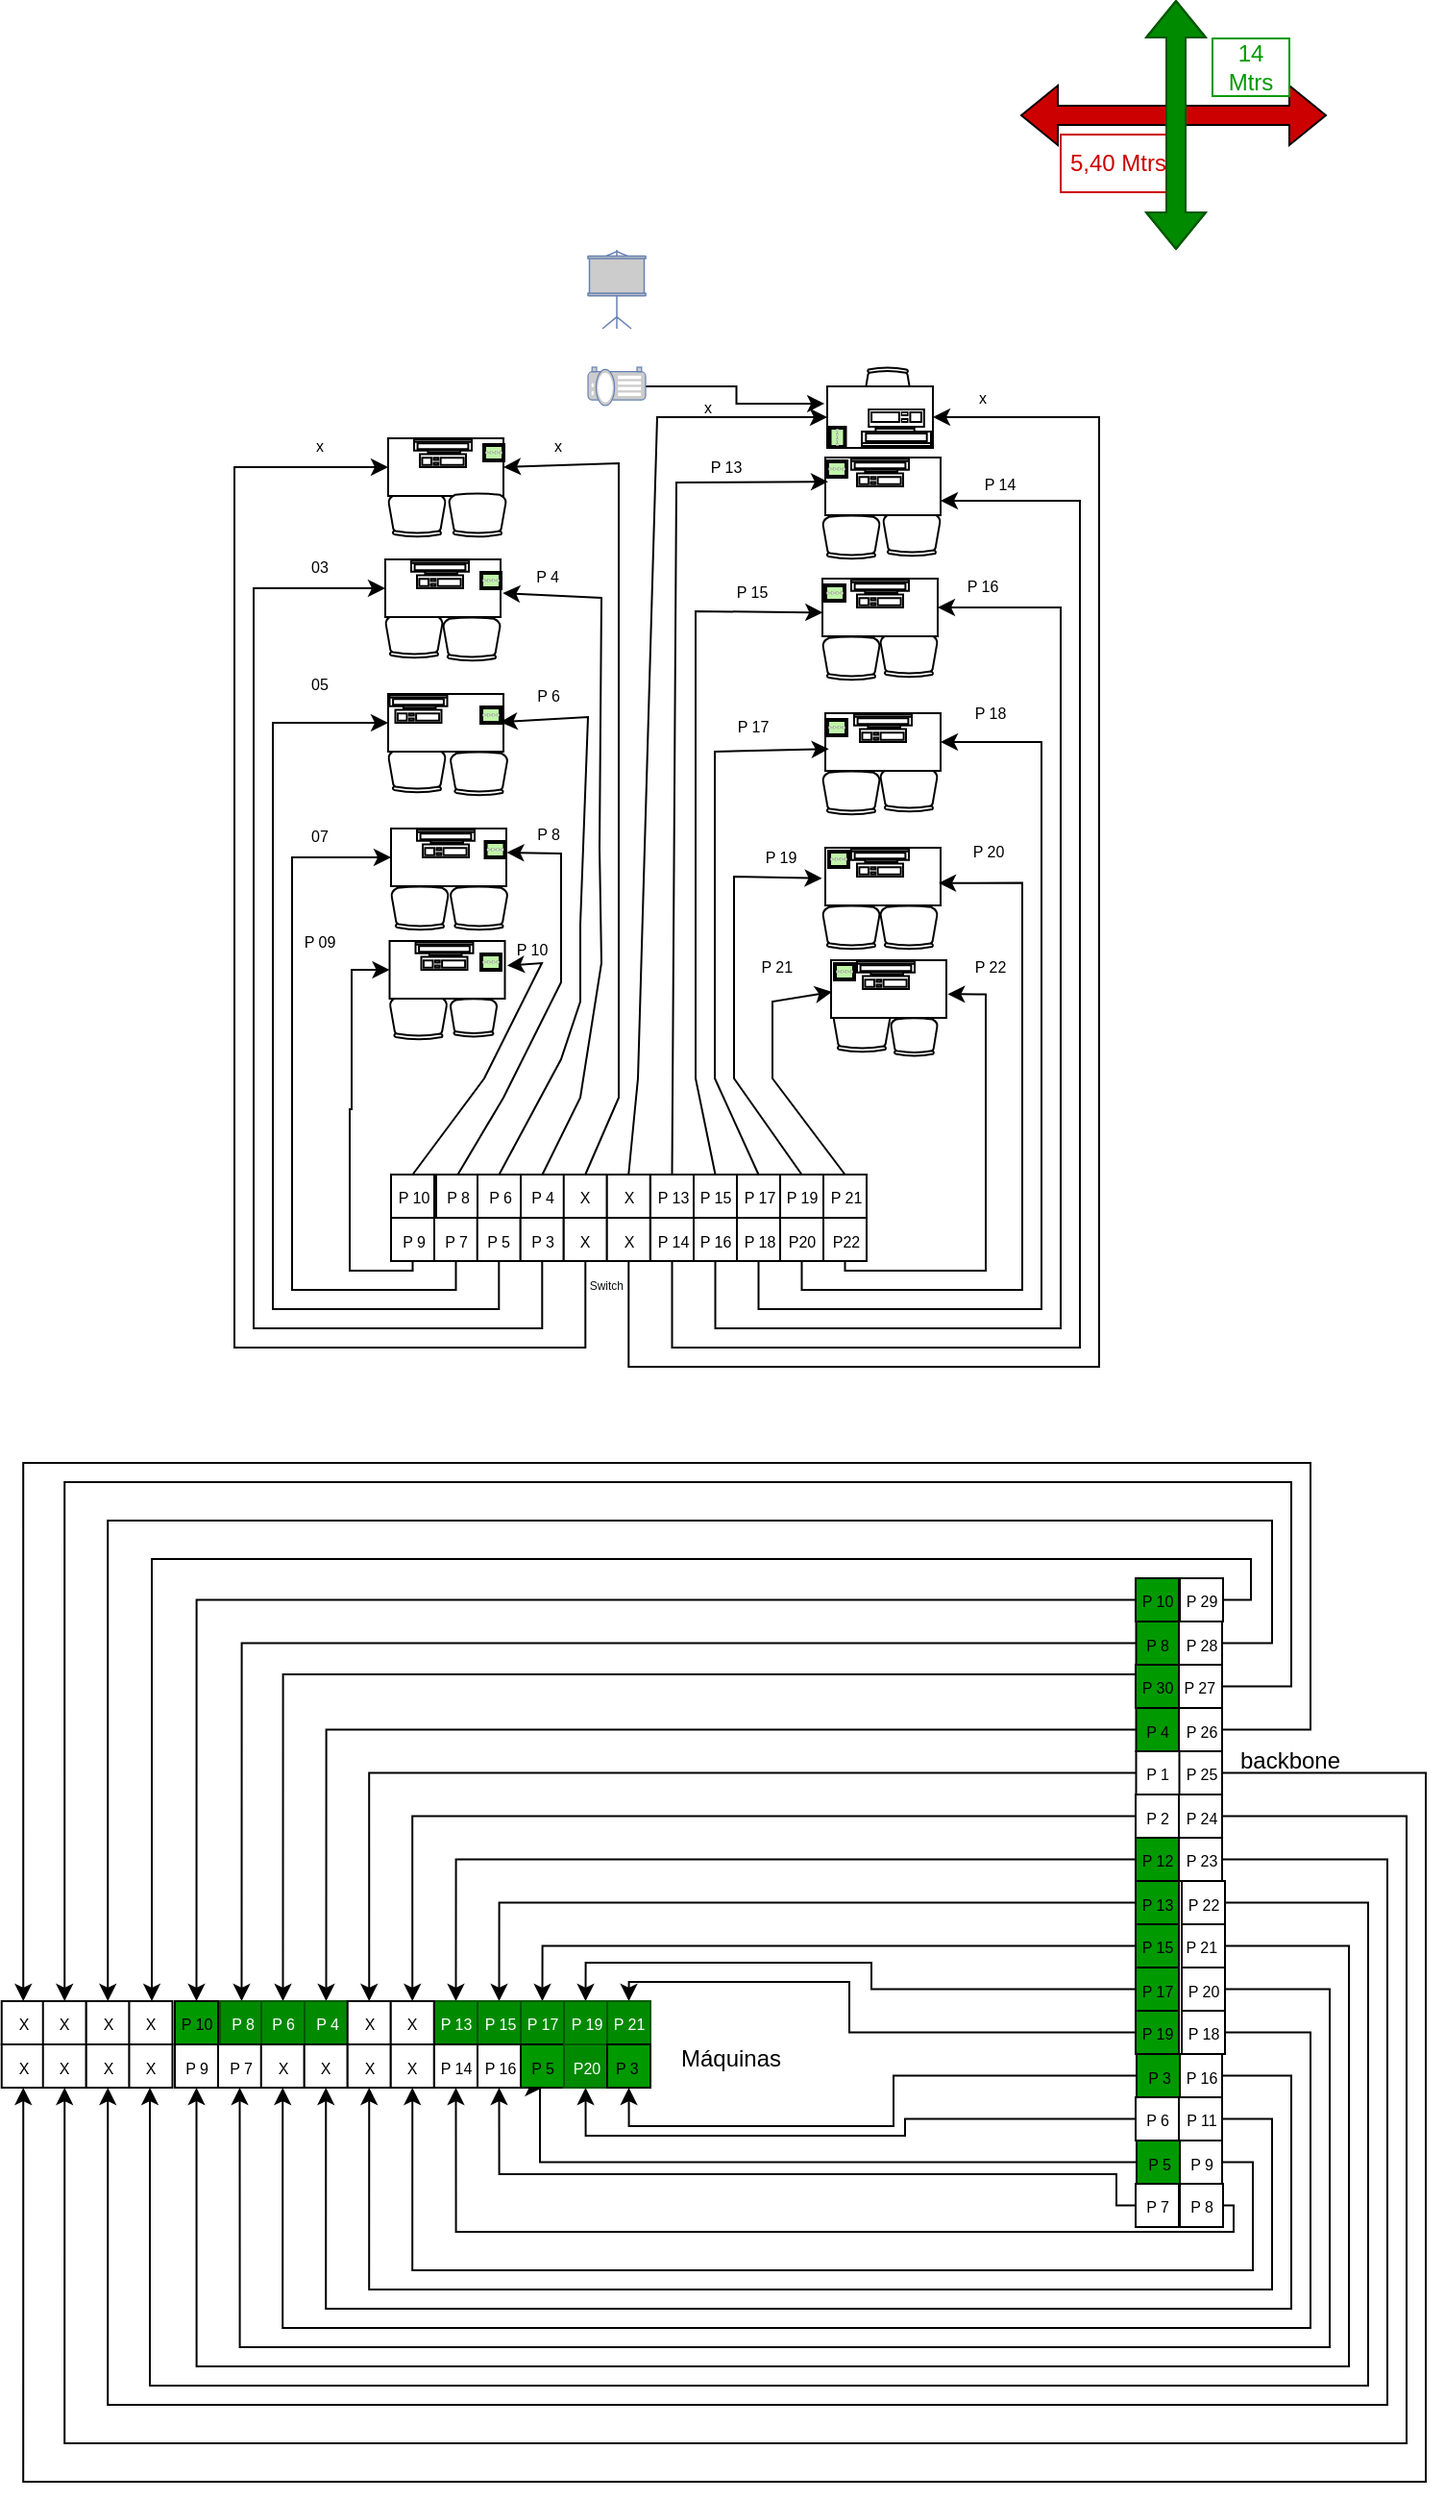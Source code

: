 <mxfile version="21.6.8" type="github" pages="3">
  <diagram name="Infraestrutura de Redes" id="T5pB055ITA6RkEdO5A4q">
    <mxGraphModel dx="1195" dy="1827" grid="1" gridSize="10" guides="1" tooltips="1" connect="1" arrows="1" fold="1" page="1" pageScale="1" pageWidth="827" pageHeight="1169" math="0" shadow="0">
      <root>
        <mxCell id="0" />
        <mxCell id="1" parent="0" />
        <mxCell id="0n9UJO-PWEgKDpVl8PzF-33" value="" style="verticalLabelPosition=bottom;html=1;verticalAlign=top;align=center;shape=mxgraph.floorplan.office_chair;shadow=0;rotation=-180;" parent="1" vertex="1">
          <mxGeometry x="280" y="125.5" width="30" height="23" as="geometry" />
        </mxCell>
        <mxCell id="0n9UJO-PWEgKDpVl8PzF-34" value="" style="shape=rect;shadow=0;html=1;rotation=-180;" parent="1" vertex="1">
          <mxGeometry x="280" y="97" width="60" height="30" as="geometry" />
        </mxCell>
        <mxCell id="0n9UJO-PWEgKDpVl8PzF-35" value="" style="verticalLabelPosition=bottom;html=1;verticalAlign=top;align=center;shape=mxgraph.floorplan.workstation;shadow=0;flipV=1;rotation=-180;" parent="1" vertex="1">
          <mxGeometry x="293.5" y="97" width="30" height="15" as="geometry" />
        </mxCell>
        <mxCell id="0n9UJO-PWEgKDpVl8PzF-36" value="" style="verticalLabelPosition=bottom;html=1;verticalAlign=top;align=center;shape=mxgraph.floorplan.office_chair;shadow=0;rotation=-180;" parent="1" vertex="1">
          <mxGeometry x="537.5" y="135.5" width="30" height="23" as="geometry" />
        </mxCell>
        <mxCell id="0n9UJO-PWEgKDpVl8PzF-37" value="" style="shape=rect;shadow=0;html=1;rotation=-180;" parent="1" vertex="1">
          <mxGeometry x="507.5" y="107" width="60" height="30" as="geometry" />
        </mxCell>
        <mxCell id="0n9UJO-PWEgKDpVl8PzF-38" value="" style="verticalLabelPosition=bottom;html=1;verticalAlign=top;align=center;shape=mxgraph.floorplan.workstation;shadow=0;flipV=1;rotation=-180;" parent="1" vertex="1">
          <mxGeometry x="521" y="107" width="30" height="15" as="geometry" />
        </mxCell>
        <mxCell id="0n9UJO-PWEgKDpVl8PzF-39" value="" style="verticalLabelPosition=bottom;html=1;verticalAlign=top;align=center;shape=mxgraph.floorplan.office_chair;shadow=0;rotation=-180;" parent="1" vertex="1">
          <mxGeometry x="278.5" y="188.5" width="30" height="23" as="geometry" />
        </mxCell>
        <mxCell id="0n9UJO-PWEgKDpVl8PzF-40" value="" style="shape=rect;shadow=0;html=1;rotation=-180;" parent="1" vertex="1">
          <mxGeometry x="278.5" y="160" width="60" height="30" as="geometry" />
        </mxCell>
        <mxCell id="0n9UJO-PWEgKDpVl8PzF-41" value="" style="verticalLabelPosition=bottom;html=1;verticalAlign=top;align=center;shape=mxgraph.floorplan.workstation;shadow=0;flipV=1;rotation=-180;" parent="1" vertex="1">
          <mxGeometry x="292" y="160" width="30" height="15" as="geometry" />
        </mxCell>
        <mxCell id="0n9UJO-PWEgKDpVl8PzF-42" value="" style="verticalLabelPosition=bottom;html=1;verticalAlign=top;align=center;shape=mxgraph.floorplan.office_chair;shadow=0;rotation=-180;" parent="1" vertex="1">
          <mxGeometry x="536" y="198.5" width="30" height="23" as="geometry" />
        </mxCell>
        <mxCell id="0n9UJO-PWEgKDpVl8PzF-43" value="" style="shape=rect;shadow=0;html=1;rotation=-180;" parent="1" vertex="1">
          <mxGeometry x="506" y="170" width="60" height="30" as="geometry" />
        </mxCell>
        <mxCell id="0n9UJO-PWEgKDpVl8PzF-44" value="" style="verticalLabelPosition=bottom;html=1;verticalAlign=top;align=center;shape=mxgraph.floorplan.workstation;shadow=0;flipV=1;rotation=-180;" parent="1" vertex="1">
          <mxGeometry x="521" y="170" width="30" height="15" as="geometry" />
        </mxCell>
        <mxCell id="0n9UJO-PWEgKDpVl8PzF-45" value="" style="verticalLabelPosition=bottom;html=1;verticalAlign=top;align=center;shape=mxgraph.floorplan.office_chair;shadow=0;rotation=-180;" parent="1" vertex="1">
          <mxGeometry x="280" y="258.5" width="30" height="23" as="geometry" />
        </mxCell>
        <mxCell id="0n9UJO-PWEgKDpVl8PzF-46" value="" style="shape=rect;shadow=0;html=1;rotation=-180;" parent="1" vertex="1">
          <mxGeometry x="280" y="230" width="60" height="30" as="geometry" />
        </mxCell>
        <mxCell id="0n9UJO-PWEgKDpVl8PzF-47" value="" style="verticalLabelPosition=bottom;html=1;verticalAlign=top;align=center;shape=mxgraph.floorplan.workstation;shadow=0;flipV=1;rotation=-180;" parent="1" vertex="1">
          <mxGeometry x="280.75" y="230" width="30" height="15" as="geometry" />
        </mxCell>
        <mxCell id="0n9UJO-PWEgKDpVl8PzF-48" value="" style="verticalLabelPosition=bottom;html=1;verticalAlign=top;align=center;shape=mxgraph.floorplan.office_chair;shadow=0;rotation=-180;" parent="1" vertex="1">
          <mxGeometry x="536" y="268.5" width="30" height="23" as="geometry" />
        </mxCell>
        <mxCell id="0n9UJO-PWEgKDpVl8PzF-49" value="" style="shape=rect;shadow=0;html=1;rotation=-180;" parent="1" vertex="1">
          <mxGeometry x="507.5" y="240" width="60" height="30" as="geometry" />
        </mxCell>
        <mxCell id="0n9UJO-PWEgKDpVl8PzF-50" value="" style="verticalLabelPosition=bottom;html=1;verticalAlign=top;align=center;shape=mxgraph.floorplan.workstation;shadow=0;flipV=1;rotation=-180;" parent="1" vertex="1">
          <mxGeometry x="522.5" y="240" width="30" height="15" as="geometry" />
        </mxCell>
        <mxCell id="0n9UJO-PWEgKDpVl8PzF-51" value="" style="verticalLabelPosition=bottom;html=1;verticalAlign=top;align=center;shape=mxgraph.floorplan.office_chair;shadow=0;rotation=-180;" parent="1" vertex="1">
          <mxGeometry x="281.5" y="330" width="30" height="23" as="geometry" />
        </mxCell>
        <mxCell id="0n9UJO-PWEgKDpVl8PzF-52" value="" style="shape=rect;shadow=0;html=1;rotation=-180;" parent="1" vertex="1">
          <mxGeometry x="281.5" y="300" width="60" height="30" as="geometry" />
        </mxCell>
        <mxCell id="0n9UJO-PWEgKDpVl8PzF-53" value="" style="verticalLabelPosition=bottom;html=1;verticalAlign=top;align=center;shape=mxgraph.floorplan.workstation;shadow=0;flipV=1;rotation=-180;" parent="1" vertex="1">
          <mxGeometry x="295" y="300" width="30" height="15" as="geometry" />
        </mxCell>
        <mxCell id="0n9UJO-PWEgKDpVl8PzF-54" value="" style="verticalLabelPosition=bottom;html=1;verticalAlign=top;align=center;shape=mxgraph.floorplan.office_chair;shadow=0;rotation=-180;" parent="1" vertex="1">
          <mxGeometry x="536" y="340" width="30" height="23" as="geometry" />
        </mxCell>
        <mxCell id="0n9UJO-PWEgKDpVl8PzF-55" value="" style="shape=rect;shadow=0;html=1;rotation=-180;" parent="1" vertex="1">
          <mxGeometry x="507.5" y="310" width="60" height="30" as="geometry" />
        </mxCell>
        <mxCell id="0n9UJO-PWEgKDpVl8PzF-56" value="" style="verticalLabelPosition=bottom;html=1;verticalAlign=top;align=center;shape=mxgraph.floorplan.workstation;shadow=0;flipV=1;rotation=-180;" parent="1" vertex="1">
          <mxGeometry x="521" y="310" width="30" height="15" as="geometry" />
        </mxCell>
        <mxCell id="0n9UJO-PWEgKDpVl8PzF-57" value="" style="verticalLabelPosition=bottom;html=1;verticalAlign=top;align=center;shape=mxgraph.floorplan.office_chair;shadow=0;" parent="1" vertex="1">
          <mxGeometry x="527.5" y="60" width="25" height="20" as="geometry" />
        </mxCell>
        <mxCell id="0n9UJO-PWEgKDpVl8PzF-58" value="" style="shape=rect;shadow=0;html=1;" parent="1" vertex="1">
          <mxGeometry x="508.5" y="70" width="55" height="32" as="geometry" />
        </mxCell>
        <mxCell id="0n9UJO-PWEgKDpVl8PzF-59" value="" style="verticalLabelPosition=bottom;html=1;verticalAlign=top;align=center;shape=mxgraph.floorplan.workstation;shadow=0;flipV=1;" parent="1" vertex="1">
          <mxGeometry x="526.5" y="82" width="36" height="20" as="geometry" />
        </mxCell>
        <mxCell id="0n9UJO-PWEgKDpVl8PzF-60" value="" style="verticalLabelPosition=bottom;html=1;verticalAlign=top;align=center;shape=mxgraph.floorplan.office_chair;shadow=0;rotation=-180;" parent="1" vertex="1">
          <mxGeometry x="311.5" y="125.5" width="30" height="23" as="geometry" />
        </mxCell>
        <mxCell id="0n9UJO-PWEgKDpVl8PzF-61" value="" style="verticalLabelPosition=bottom;html=1;verticalAlign=top;align=center;shape=mxgraph.floorplan.office_chair;shadow=0;rotation=-180;" parent="1" vertex="1">
          <mxGeometry x="280.75" y="387" width="30" height="23" as="geometry" />
        </mxCell>
        <mxCell id="0n9UJO-PWEgKDpVl8PzF-62" value="" style="shape=rect;shadow=0;html=1;rotation=-180;" parent="1" vertex="1">
          <mxGeometry x="280.75" y="358.5" width="60" height="30" as="geometry" />
        </mxCell>
        <mxCell id="0n9UJO-PWEgKDpVl8PzF-63" value="" style="verticalLabelPosition=bottom;html=1;verticalAlign=top;align=center;shape=mxgraph.floorplan.workstation;shadow=0;flipV=1;rotation=-180;" parent="1" vertex="1">
          <mxGeometry x="294.25" y="358.5" width="30" height="15" as="geometry" />
        </mxCell>
        <mxCell id="0n9UJO-PWEgKDpVl8PzF-65" value="" style="verticalLabelPosition=bottom;html=1;verticalAlign=top;align=center;shape=mxgraph.floorplan.office_chair;shadow=0;rotation=-180;" parent="1" vertex="1">
          <mxGeometry x="511.5" y="393.5" width="30" height="23" as="geometry" />
        </mxCell>
        <mxCell id="0n9UJO-PWEgKDpVl8PzF-66" value="" style="shape=rect;shadow=0;html=1;rotation=-180;" parent="1" vertex="1">
          <mxGeometry x="510.5" y="368.5" width="60" height="30" as="geometry" />
        </mxCell>
        <mxCell id="0n9UJO-PWEgKDpVl8PzF-67" value="" style="verticalLabelPosition=bottom;html=1;verticalAlign=top;align=center;shape=mxgraph.floorplan.workstation;shadow=0;flipV=1;rotation=-180;" parent="1" vertex="1">
          <mxGeometry x="524" y="368.5" width="30" height="15" as="geometry" />
        </mxCell>
        <mxCell id="0n9UJO-PWEgKDpVl8PzF-68" value="" style="verticalLabelPosition=bottom;html=1;verticalAlign=top;align=center;shape=mxgraph.floorplan.office_chair;shadow=0;rotation=-180;" parent="1" vertex="1">
          <mxGeometry x="541.5" y="398.5" width="24.5" height="20" as="geometry" />
        </mxCell>
        <mxCell id="0n9UJO-PWEgKDpVl8PzF-74" value="" style="verticalLabelPosition=bottom;html=1;verticalAlign=top;align=center;shape=mxgraph.floorplan.office_chair;shadow=0;rotation=-180;" parent="1" vertex="1">
          <mxGeometry x="506" y="340" width="30" height="23" as="geometry" />
        </mxCell>
        <mxCell id="0n9UJO-PWEgKDpVl8PzF-75" value="" style="verticalLabelPosition=bottom;html=1;verticalAlign=top;align=center;shape=mxgraph.floorplan.office_chair;shadow=0;rotation=-180;" parent="1" vertex="1">
          <mxGeometry x="312.25" y="330" width="30" height="23" as="geometry" />
        </mxCell>
        <mxCell id="0n9UJO-PWEgKDpVl8PzF-76" value="" style="verticalLabelPosition=bottom;html=1;verticalAlign=top;align=center;shape=mxgraph.floorplan.office_chair;shadow=0;rotation=-180;" parent="1" vertex="1">
          <mxGeometry x="506" y="270" width="30" height="23" as="geometry" />
        </mxCell>
        <mxCell id="0n9UJO-PWEgKDpVl8PzF-77" value="" style="verticalLabelPosition=bottom;html=1;verticalAlign=top;align=center;shape=mxgraph.floorplan.office_chair;shadow=0;rotation=-180;" parent="1" vertex="1">
          <mxGeometry x="312.25" y="260" width="30" height="23" as="geometry" />
        </mxCell>
        <mxCell id="0n9UJO-PWEgKDpVl8PzF-78" value="" style="verticalLabelPosition=bottom;html=1;verticalAlign=top;align=center;shape=mxgraph.floorplan.office_chair;shadow=0;rotation=-180;" parent="1" vertex="1">
          <mxGeometry x="308.5" y="190" width="30" height="23" as="geometry" />
        </mxCell>
        <mxCell id="0n9UJO-PWEgKDpVl8PzF-79" value="" style="verticalLabelPosition=bottom;html=1;verticalAlign=top;align=center;shape=mxgraph.floorplan.office_chair;shadow=0;rotation=-180;" parent="1" vertex="1">
          <mxGeometry x="506" y="200" width="30" height="23" as="geometry" />
        </mxCell>
        <mxCell id="0n9UJO-PWEgKDpVl8PzF-80" value="" style="verticalLabelPosition=bottom;html=1;verticalAlign=top;align=center;shape=mxgraph.floorplan.office_chair;shadow=0;rotation=-180;" parent="1" vertex="1">
          <mxGeometry x="506" y="137" width="30" height="23" as="geometry" />
        </mxCell>
        <mxCell id="6o5EObSqQ-A6p5sDB_kM-126" style="edgeStyle=orthogonalEdgeStyle;rounded=0;orthogonalLoop=1;jettySize=auto;html=1;entryX=-0.026;entryY=0.281;entryDx=0;entryDy=0;entryPerimeter=0;" parent="1" source="0n9UJO-PWEgKDpVl8PzF-158" target="0n9UJO-PWEgKDpVl8PzF-58" edge="1">
          <mxGeometry relative="1" as="geometry">
            <mxPoint x="490" y="70.0" as="targetPoint" />
          </mxGeometry>
        </mxCell>
        <mxCell id="0n9UJO-PWEgKDpVl8PzF-158" value="" style="fontColor=#0066CC;verticalAlign=top;verticalLabelPosition=bottom;labelPosition=center;align=center;html=1;outlineConnect=0;fillColor=#CCCCCC;strokeColor=#6881B3;gradientColor=none;gradientDirection=north;strokeWidth=2;shape=mxgraph.networks.video_projector;rotation=-180;" parent="1" vertex="1">
          <mxGeometry x="384" y="60" width="30" height="20" as="geometry" />
        </mxCell>
        <mxCell id="0n9UJO-PWEgKDpVl8PzF-160" value="" style="fontColor=#0066CC;verticalAlign=top;verticalLabelPosition=bottom;labelPosition=center;align=center;html=1;outlineConnect=0;fillColor=#CCCCCC;strokeColor=#6881B3;gradientColor=none;gradientDirection=north;strokeWidth=2;shape=mxgraph.networks.video_projector_screen;" parent="1" vertex="1">
          <mxGeometry x="384" y="-1" width="30" height="41" as="geometry" />
        </mxCell>
        <mxCell id="jtPfA3ehx5UTEgGUFtKM-3" value="" style="html=1;strokeWidth=2;outlineConnect=0;dashed=0;align=center;fontSize=8;fillColor=#c0f5a9;verticalLabelPosition=bottom;verticalAlign=top;shape=mxgraph.eip.routing_slip;" parent="1" vertex="1">
          <mxGeometry x="330" y="100.5" width="10" height="8" as="geometry" />
        </mxCell>
        <mxCell id="jtPfA3ehx5UTEgGUFtKM-4" value="" style="html=1;strokeWidth=2;outlineConnect=0;dashed=0;align=center;fontSize=8;fillColor=#c0f5a9;verticalLabelPosition=bottom;verticalAlign=top;shape=mxgraph.eip.routing_slip;" parent="1" vertex="1">
          <mxGeometry x="508.5" y="109" width="10" height="8" as="geometry" />
        </mxCell>
        <mxCell id="jtPfA3ehx5UTEgGUFtKM-5" value="" style="html=1;strokeWidth=2;outlineConnect=0;dashed=0;align=center;fontSize=8;fillColor=#c0f5a9;verticalLabelPosition=bottom;verticalAlign=top;shape=mxgraph.eip.routing_slip;rotation=90;" parent="1" vertex="1">
          <mxGeometry x="508.75" y="92.5" width="10" height="8" as="geometry" />
        </mxCell>
        <mxCell id="jtPfA3ehx5UTEgGUFtKM-6" value="" style="html=1;strokeWidth=2;outlineConnect=0;dashed=0;align=center;fontSize=8;fillColor=#c0f5a9;verticalLabelPosition=bottom;verticalAlign=top;shape=mxgraph.eip.routing_slip;" parent="1" vertex="1">
          <mxGeometry x="328.5" y="167" width="10" height="8" as="geometry" />
        </mxCell>
        <mxCell id="jtPfA3ehx5UTEgGUFtKM-7" value="" style="html=1;strokeWidth=2;outlineConnect=0;dashed=0;align=center;fontSize=8;fillColor=#c0f5a9;verticalLabelPosition=bottom;verticalAlign=top;shape=mxgraph.eip.routing_slip;" parent="1" vertex="1">
          <mxGeometry x="507.5" y="173.5" width="10" height="8" as="geometry" />
        </mxCell>
        <mxCell id="jtPfA3ehx5UTEgGUFtKM-8" value="" style="html=1;strokeWidth=2;outlineConnect=0;dashed=0;align=center;fontSize=8;fillColor=#c0f5a9;verticalLabelPosition=bottom;verticalAlign=top;shape=mxgraph.eip.routing_slip;" parent="1" vertex="1">
          <mxGeometry x="328.5" y="237" width="10" height="8" as="geometry" />
        </mxCell>
        <mxCell id="jtPfA3ehx5UTEgGUFtKM-9" value="" style="html=1;strokeWidth=2;outlineConnect=0;dashed=0;align=center;fontSize=8;fillColor=#c0f5a9;verticalLabelPosition=bottom;verticalAlign=top;shape=mxgraph.eip.routing_slip;" parent="1" vertex="1">
          <mxGeometry x="508.5" y="243.5" width="10" height="8" as="geometry" />
        </mxCell>
        <mxCell id="jtPfA3ehx5UTEgGUFtKM-10" value="" style="html=1;strokeWidth=2;outlineConnect=0;dashed=0;align=center;fontSize=8;fillColor=#c0f5a9;verticalLabelPosition=bottom;verticalAlign=top;shape=mxgraph.eip.routing_slip;" parent="1" vertex="1">
          <mxGeometry x="330.75" y="307" width="10" height="8" as="geometry" />
        </mxCell>
        <mxCell id="jtPfA3ehx5UTEgGUFtKM-11" value="" style="html=1;strokeWidth=2;outlineConnect=0;dashed=0;align=center;fontSize=8;fillColor=#c0f5a9;verticalLabelPosition=bottom;verticalAlign=top;shape=mxgraph.eip.routing_slip;" parent="1" vertex="1">
          <mxGeometry x="509.5" y="312" width="10" height="8" as="geometry" />
        </mxCell>
        <mxCell id="jtPfA3ehx5UTEgGUFtKM-12" value="" style="html=1;strokeWidth=2;outlineConnect=0;dashed=0;align=center;fontSize=8;fillColor=#c0f5a9;verticalLabelPosition=bottom;verticalAlign=top;shape=mxgraph.eip.routing_slip;" parent="1" vertex="1">
          <mxGeometry x="512.5" y="370.5" width="10" height="8" as="geometry" />
        </mxCell>
        <mxCell id="jtPfA3ehx5UTEgGUFtKM-17" value="" style="html=1;strokeWidth=2;outlineConnect=0;dashed=0;align=center;fontSize=8;fillColor=#c0f5a9;verticalLabelPosition=bottom;verticalAlign=top;shape=mxgraph.eip.routing_slip;" parent="1" vertex="1">
          <mxGeometry x="328.5" y="365.5" width="10" height="8" as="geometry" />
        </mxCell>
        <mxCell id="jtPfA3ehx5UTEgGUFtKM-32" value="&lt;font style=&quot;&quot;&gt;&lt;font style=&quot;font-size: 8px;&quot;&gt;P 15&lt;/font&gt;&lt;br&gt;&lt;/font&gt;" style="text;html=1;strokeColor=none;fillColor=none;align=center;verticalAlign=middle;whiteSpace=wrap;rounded=0;" parent="1" vertex="1">
          <mxGeometry x="447.5" y="162.5" width="42.5" height="27.5" as="geometry" />
        </mxCell>
        <mxCell id="jtPfA3ehx5UTEgGUFtKM-34" value="&lt;font style=&quot;&quot;&gt;&lt;font style=&quot;font-size: 8px;&quot;&gt;P 13&lt;/font&gt;&lt;br&gt;&lt;/font&gt;" style="text;html=1;strokeColor=none;fillColor=none;align=center;verticalAlign=middle;whiteSpace=wrap;rounded=0;" parent="1" vertex="1">
          <mxGeometry x="437.34" y="99" width="38.25" height="23" as="geometry" />
        </mxCell>
        <mxCell id="jtPfA3ehx5UTEgGUFtKM-36" value="&lt;font style=&quot;&quot;&gt;&lt;font style=&quot;font-size: 8px;&quot;&gt;P 4&lt;/font&gt;&lt;br&gt;&lt;/font&gt;" style="text;html=1;strokeColor=none;fillColor=none;align=center;verticalAlign=middle;whiteSpace=wrap;rounded=0;" parent="1" vertex="1">
          <mxGeometry x="344.5" y="156" width="35.5" height="23" as="geometry" />
        </mxCell>
        <mxCell id="jtPfA3ehx5UTEgGUFtKM-37" value="&lt;font style=&quot;&quot;&gt;&lt;span style=&quot;font-size: 8px;&quot;&gt;P 6&lt;/span&gt;&lt;br&gt;&lt;/font&gt;" style="text;html=1;strokeColor=none;fillColor=none;align=center;verticalAlign=middle;whiteSpace=wrap;rounded=0;" parent="1" vertex="1">
          <mxGeometry x="347" y="220" width="33" height="20" as="geometry" />
        </mxCell>
        <mxCell id="jtPfA3ehx5UTEgGUFtKM-38" value="&lt;font style=&quot;&quot;&gt;&lt;font style=&quot;font-size: 8px;&quot;&gt;P 8&lt;/font&gt;&lt;br&gt;&lt;/font&gt;" style="text;html=1;strokeColor=none;fillColor=none;align=center;verticalAlign=middle;whiteSpace=wrap;rounded=0;" parent="1" vertex="1">
          <mxGeometry x="347" y="293" width="33" height="17" as="geometry" />
        </mxCell>
        <mxCell id="jtPfA3ehx5UTEgGUFtKM-42" value="&lt;font style=&quot;&quot;&gt;&lt;font style=&quot;font-size: 8px;&quot;&gt;x&lt;/font&gt;&lt;br&gt;&lt;/font&gt;" style="text;html=1;strokeColor=none;fillColor=none;align=center;verticalAlign=middle;whiteSpace=wrap;rounded=0;" parent="1" vertex="1">
          <mxGeometry x="424.75" y="67.5" width="42.66" height="25" as="geometry" />
        </mxCell>
        <mxCell id="jtPfA3ehx5UTEgGUFtKM-43" value="&lt;font style=&quot;&quot;&gt;&lt;font style=&quot;font-size: 8px;&quot;&gt;P 17&lt;/font&gt;&lt;br&gt;&lt;/font&gt;" style="text;html=1;strokeColor=none;fillColor=none;align=center;verticalAlign=middle;whiteSpace=wrap;rounded=0;" parent="1" vertex="1">
          <mxGeometry x="453.75" y="233.5" width="32.33" height="25" as="geometry" />
        </mxCell>
        <mxCell id="jtPfA3ehx5UTEgGUFtKM-44" value="&lt;font style=&quot;&quot;&gt;&lt;span style=&quot;font-size: 8px;&quot;&gt;P 19&lt;/span&gt;&lt;br&gt;&lt;/font&gt;" style="text;html=1;strokeColor=none;fillColor=none;align=center;verticalAlign=middle;whiteSpace=wrap;rounded=0;" parent="1" vertex="1">
          <mxGeometry x="467.5" y="307" width="32.5" height="13" as="geometry" />
        </mxCell>
        <mxCell id="jtPfA3ehx5UTEgGUFtKM-45" value="&lt;font style=&quot;&quot;&gt;&lt;font style=&quot;font-size: 8px;&quot;&gt;P 10&lt;/font&gt;&lt;br&gt;&lt;/font&gt;" style="text;html=1;strokeColor=none;fillColor=none;align=center;verticalAlign=middle;whiteSpace=wrap;rounded=0;" parent="1" vertex="1">
          <mxGeometry x="338.5" y="353" width="31.5" height="17" as="geometry" />
        </mxCell>
        <mxCell id="jtPfA3ehx5UTEgGUFtKM-46" value="&lt;font style=&quot;&quot;&gt;&lt;font style=&quot;font-size: 8px;&quot;&gt;P 21&amp;nbsp;&lt;/font&gt;&lt;br&gt;&lt;/font&gt;" style="text;html=1;strokeColor=none;fillColor=none;align=center;verticalAlign=middle;whiteSpace=wrap;rounded=0;" parent="1" vertex="1">
          <mxGeometry x="467.41" y="361" width="32.59" height="19" as="geometry" />
        </mxCell>
        <mxCell id="jtPfA3ehx5UTEgGUFtKM-65" value="" style="endArrow=classic;html=1;rounded=0;exitX=0.5;exitY=0;exitDx=0;exitDy=0;entryX=0;entryY=0.5;entryDx=0;entryDy=0;" parent="1" source="swVRh8Jhqd116b986KVO-66" target="0n9UJO-PWEgKDpVl8PzF-34" edge="1">
          <mxGeometry width="50" height="50" relative="1" as="geometry">
            <mxPoint x="384.625" y="607.5" as="sourcePoint" />
            <mxPoint x="370" y="110" as="targetPoint" />
            <Array as="points">
              <mxPoint x="400" y="440" />
              <mxPoint x="400" y="110" />
            </Array>
          </mxGeometry>
        </mxCell>
        <mxCell id="jtPfA3ehx5UTEgGUFtKM-68" value="" style="endArrow=classic;html=1;rounded=0;exitX=0.5;exitY=0;exitDx=0;exitDy=0;entryX=-0.019;entryY=0.416;entryDx=0;entryDy=0;entryPerimeter=0;" parent="1" target="0n9UJO-PWEgKDpVl8PzF-40" edge="1" source="swVRh8Jhqd116b986KVO-51">
          <mxGeometry width="50" height="50" relative="1" as="geometry">
            <mxPoint x="347.147" y="609.205" as="sourcePoint" />
            <mxPoint x="360.75" y="175" as="targetPoint" />
            <Array as="points">
              <mxPoint x="380" y="440" />
              <mxPoint x="391" y="370" />
              <mxPoint x="390" y="310" />
              <mxPoint x="391" y="180" />
            </Array>
          </mxGeometry>
        </mxCell>
        <mxCell id="jtPfA3ehx5UTEgGUFtKM-72" value="" style="endArrow=classic;html=1;rounded=0;exitX=0.5;exitY=0;exitDx=0;exitDy=0;entryX=-0.004;entryY=0.585;entryDx=0;entryDy=0;entryPerimeter=0;" parent="1" source="swVRh8Jhqd116b986KVO-49" target="0n9UJO-PWEgKDpVl8PzF-52" edge="1">
          <mxGeometry width="50" height="50" relative="1" as="geometry">
            <mxPoint x="268.875" y="605" as="sourcePoint" />
            <mxPoint x="360" y="320" as="targetPoint" />
            <Array as="points">
              <mxPoint x="340" y="440" />
              <mxPoint x="370" y="380" />
              <mxPoint x="370" y="313" />
            </Array>
          </mxGeometry>
        </mxCell>
        <mxCell id="jtPfA3ehx5UTEgGUFtKM-77" value="" style="endArrow=classic;html=1;rounded=0;exitX=0.5;exitY=0;exitDx=0;exitDy=0;entryX=0.029;entryY=0.512;entryDx=0;entryDy=0;entryPerimeter=0;" parent="1" source="swVRh8Jhqd116b986KVO-50" target="0n9UJO-PWEgKDpVl8PzF-46" edge="1">
          <mxGeometry width="50" height="50" relative="1" as="geometry">
            <mxPoint x="306.125" y="607.5" as="sourcePoint" />
            <mxPoint x="354" y="242" as="targetPoint" />
            <Array as="points">
              <mxPoint x="370" y="420" />
              <mxPoint x="380" y="390" />
              <mxPoint x="380" y="350" />
              <mxPoint x="384" y="242" />
            </Array>
          </mxGeometry>
        </mxCell>
        <mxCell id="jtPfA3ehx5UTEgGUFtKM-80" value="" style="endArrow=classic;html=1;rounded=0;exitX=0.5;exitY=0;exitDx=0;exitDy=0;entryX=-0.02;entryY=0.573;entryDx=0;entryDy=0;entryPerimeter=0;" parent="1" target="0n9UJO-PWEgKDpVl8PzF-62" edge="1" source="swVRh8Jhqd116b986KVO-48">
          <mxGeometry width="50" height="50" relative="1" as="geometry">
            <mxPoint x="233.926" y="606.163" as="sourcePoint" />
            <mxPoint x="350" y="370" as="targetPoint" />
            <Array as="points">
              <mxPoint x="330" y="430" />
              <mxPoint x="360" y="370" />
            </Array>
          </mxGeometry>
        </mxCell>
        <mxCell id="jtPfA3ehx5UTEgGUFtKM-85" value="" style="endArrow=classic;html=1;rounded=0;exitX=0.5;exitY=0;exitDx=0;exitDy=0;entryX=0;entryY=0.5;entryDx=0;entryDy=0;" parent="1" target="0n9UJO-PWEgKDpVl8PzF-58" edge="1" source="swVRh8Jhqd116b986KVO-67">
          <mxGeometry width="50" height="50" relative="1" as="geometry">
            <mxPoint x="425.5" y="607.5" as="sourcePoint" />
            <mxPoint x="490" y="90" as="targetPoint" />
            <Array as="points">
              <mxPoint x="410" y="430" />
              <mxPoint x="420" y="86" />
            </Array>
          </mxGeometry>
        </mxCell>
        <mxCell id="jtPfA3ehx5UTEgGUFtKM-86" value="" style="endArrow=classic;html=1;rounded=0;exitX=0.5;exitY=0;exitDx=0;exitDy=0;entryX=0.975;entryY=0.581;entryDx=0;entryDy=0;entryPerimeter=0;" parent="1" target="0n9UJO-PWEgKDpVl8PzF-37" edge="1" source="swVRh8Jhqd116b986KVO-56">
          <mxGeometry width="50" height="50" relative="1" as="geometry">
            <mxPoint x="469.545" y="608.365" as="sourcePoint" />
            <mxPoint x="480" y="120" as="targetPoint" />
            <Array as="points">
              <mxPoint x="430" y="120" />
            </Array>
          </mxGeometry>
        </mxCell>
        <mxCell id="jtPfA3ehx5UTEgGUFtKM-97" value="" style="endArrow=classic;html=1;rounded=0;entryX=0.998;entryY=0.412;entryDx=0;entryDy=0;entryPerimeter=0;exitX=0.5;exitY=0;exitDx=0;exitDy=0;" parent="1" target="0n9UJO-PWEgKDpVl8PzF-43" edge="1" source="swVRh8Jhqd116b986KVO-57">
          <mxGeometry width="50" height="50" relative="1" as="geometry">
            <mxPoint x="514.887" y="609.773" as="sourcePoint" />
            <mxPoint x="500" y="190" as="targetPoint" />
            <Array as="points">
              <mxPoint x="440" y="430" />
              <mxPoint x="440" y="187" />
            </Array>
          </mxGeometry>
        </mxCell>
        <mxCell id="jtPfA3ehx5UTEgGUFtKM-98" value="" style="endArrow=classic;html=1;rounded=0;entryX=0.969;entryY=0.379;entryDx=0;entryDy=0;entryPerimeter=0;exitX=0.5;exitY=0;exitDx=0;exitDy=0;" parent="1" target="0n9UJO-PWEgKDpVl8PzF-49" edge="1" source="swVRh8Jhqd116b986KVO-58">
          <mxGeometry width="50" height="50" relative="1" as="geometry">
            <mxPoint x="557.388" y="609.597" as="sourcePoint" />
            <mxPoint x="480" y="257" as="targetPoint" />
            <Array as="points">
              <mxPoint x="450" y="430" />
              <mxPoint x="450" y="260" />
            </Array>
          </mxGeometry>
        </mxCell>
        <mxCell id="jtPfA3ehx5UTEgGUFtKM-99" value="" style="endArrow=classic;html=1;rounded=0;exitX=0.5;exitY=0;exitDx=0;exitDy=0;entryX=1.029;entryY=0.469;entryDx=0;entryDy=0;entryPerimeter=0;" parent="1" target="0n9UJO-PWEgKDpVl8PzF-55" edge="1" source="swVRh8Jhqd116b986KVO-59">
          <mxGeometry width="50" height="50" relative="1" as="geometry">
            <mxPoint x="610.0" y="608.75" as="sourcePoint" />
            <mxPoint x="480" y="340" as="targetPoint" />
            <Array as="points">
              <mxPoint x="460" y="430" />
              <mxPoint x="460" y="325" />
            </Array>
          </mxGeometry>
        </mxCell>
        <mxCell id="jtPfA3ehx5UTEgGUFtKM-100" value="" style="endArrow=classic;html=1;rounded=0;entryX=0.99;entryY=0.451;entryDx=0;entryDy=0;entryPerimeter=0;exitX=0.5;exitY=0;exitDx=0;exitDy=0;" parent="1" target="0n9UJO-PWEgKDpVl8PzF-66" edge="1" source="swVRh8Jhqd116b986KVO-60">
          <mxGeometry width="50" height="50" relative="1" as="geometry">
            <mxPoint x="651.917" y="606.032" as="sourcePoint" />
            <mxPoint x="490" y="384" as="targetPoint" />
            <Array as="points">
              <mxPoint x="480" y="430" />
              <mxPoint x="480" y="390" />
            </Array>
          </mxGeometry>
        </mxCell>
        <mxCell id="6o5EObSqQ-A6p5sDB_kM-13" value="" style="verticalLabelPosition=bottom;html=1;verticalAlign=top;align=center;shape=mxgraph.floorplan.office_chair;shadow=0;rotation=-180;" parent="1" vertex="1">
          <mxGeometry x="312.25" y="388.5" width="24.5" height="20" as="geometry" />
        </mxCell>
        <mxCell id="7lzPXj1ygBglbqnLbxSD-1" value="&lt;h1 style=&quot;box-sizing: border-box; padding: 0px; margin-top: 0px; margin-right: 0px; margin-left: 0px; text-rendering: optimizelegibility; font-weight: 400; color: rgb(15, 17, 17); font-family: Arial, sans-serif; text-align: start; background-color: rgb(255, 255, 255); margin-bottom: 0px !important; line-height: 32px !important;&quot; class=&quot;a-size-large a-spacing-none&quot;&gt;&lt;font style=&quot;font-size: 6px;&quot;&gt;Switch&amp;nbsp;&lt;/font&gt;&lt;/h1&gt;" style="text;html=1;strokeColor=none;fillColor=none;align=center;verticalAlign=middle;whiteSpace=wrap;rounded=0;" parent="1" vertex="1">
          <mxGeometry x="384" y="525" width="21" height="17.5" as="geometry" />
        </mxCell>
        <mxCell id="Apz3P3tIX5otPCJHPMsc-9" value="&lt;font style=&quot;&quot;&gt;&lt;font style=&quot;font-size: 8px;&quot;&gt;x&lt;/font&gt;&lt;br&gt;&lt;/font&gt;" style="text;html=1;strokeColor=none;fillColor=none;align=center;verticalAlign=middle;whiteSpace=wrap;rounded=0;" parent="1" vertex="1">
          <mxGeometry x="347" y="87" width="42.66" height="25" as="geometry" />
        </mxCell>
        <mxCell id="Apz3P3tIX5otPCJHPMsc-18" value="&lt;font style=&quot;&quot;&gt;&lt;font style=&quot;font-size: 8px;&quot;&gt;P 22&lt;/font&gt;&lt;br&gt;&lt;/font&gt;" style="text;html=1;strokeColor=none;fillColor=none;align=center;verticalAlign=middle;whiteSpace=wrap;rounded=0;" parent="1" vertex="1">
          <mxGeometry x="571.84" y="358" width="42.66" height="25" as="geometry" />
        </mxCell>
        <mxCell id="Apz3P3tIX5otPCJHPMsc-19" value="&lt;font style=&quot;&quot;&gt;&lt;font style=&quot;font-size: 8px;&quot;&gt;P 20&lt;/font&gt;&lt;br&gt;&lt;/font&gt;" style="text;html=1;strokeColor=none;fillColor=none;align=center;verticalAlign=middle;whiteSpace=wrap;rounded=0;" parent="1" vertex="1">
          <mxGeometry x="570.5" y="298.5" width="42.66" height="25" as="geometry" />
        </mxCell>
        <mxCell id="Apz3P3tIX5otPCJHPMsc-20" value="&lt;font style=&quot;&quot;&gt;&lt;font style=&quot;font-size: 8px;&quot;&gt;P 18&lt;/font&gt;&lt;br&gt;&lt;/font&gt;" style="text;html=1;strokeColor=none;fillColor=none;align=center;verticalAlign=middle;whiteSpace=wrap;rounded=0;" parent="1" vertex="1">
          <mxGeometry x="571.84" y="226.5" width="42.66" height="25" as="geometry" />
        </mxCell>
        <mxCell id="Apz3P3tIX5otPCJHPMsc-21" value="&lt;font style=&quot;&quot;&gt;&lt;font style=&quot;font-size: 8px;&quot;&gt;P 16&lt;/font&gt;&lt;br&gt;&lt;/font&gt;" style="text;html=1;strokeColor=none;fillColor=none;align=center;verticalAlign=middle;whiteSpace=wrap;rounded=0;" parent="1" vertex="1">
          <mxGeometry x="567.5" y="160" width="42.66" height="25" as="geometry" />
        </mxCell>
        <mxCell id="Apz3P3tIX5otPCJHPMsc-22" value="&lt;font style=&quot;&quot;&gt;&lt;font style=&quot;font-size: 8px;&quot;&gt;P 14&lt;/font&gt;&lt;br&gt;&lt;/font&gt;" style="text;html=1;strokeColor=none;fillColor=none;align=center;verticalAlign=middle;whiteSpace=wrap;rounded=0;" parent="1" vertex="1">
          <mxGeometry x="577.34" y="107" width="42.66" height="25" as="geometry" />
        </mxCell>
        <mxCell id="Apz3P3tIX5otPCJHPMsc-23" value="&lt;font style=&quot;&quot;&gt;&lt;font style=&quot;font-size: 8px;&quot;&gt;x&lt;/font&gt;&lt;br&gt;&lt;/font&gt;" style="text;html=1;strokeColor=none;fillColor=none;align=center;verticalAlign=middle;whiteSpace=wrap;rounded=0;" parent="1" vertex="1">
          <mxGeometry x="567.5" y="62" width="42.66" height="25" as="geometry" />
        </mxCell>
        <mxCell id="Apz3P3tIX5otPCJHPMsc-24" value="&lt;font style=&quot;&quot;&gt;&lt;font style=&quot;font-size: 8px;&quot;&gt;P 09&lt;/font&gt;&lt;br&gt;&lt;/font&gt;" style="text;html=1;strokeColor=none;fillColor=none;align=center;verticalAlign=middle;whiteSpace=wrap;rounded=0;" parent="1" vertex="1">
          <mxGeometry x="222.66" y="345" width="42.66" height="25" as="geometry" />
        </mxCell>
        <mxCell id="Apz3P3tIX5otPCJHPMsc-25" value="&lt;font style=&quot;&quot;&gt;&lt;font style=&quot;font-size: 8px;&quot;&gt;07&lt;/font&gt;&lt;br&gt;&lt;/font&gt;" style="text;html=1;strokeColor=none;fillColor=none;align=center;verticalAlign=middle;whiteSpace=wrap;rounded=0;" parent="1" vertex="1">
          <mxGeometry x="223.42" y="290" width="42.66" height="25" as="geometry" />
        </mxCell>
        <mxCell id="Apz3P3tIX5otPCJHPMsc-26" value="&lt;font style=&quot;&quot;&gt;&lt;font style=&quot;font-size: 8px;&quot;&gt;05&lt;/font&gt;&lt;br&gt;&lt;/font&gt;" style="text;html=1;strokeColor=none;fillColor=none;align=center;verticalAlign=middle;whiteSpace=wrap;rounded=0;" parent="1" vertex="1">
          <mxGeometry x="223.42" y="211.5" width="42.66" height="25" as="geometry" />
        </mxCell>
        <mxCell id="Apz3P3tIX5otPCJHPMsc-27" value="&lt;font style=&quot;&quot;&gt;&lt;font style=&quot;font-size: 8px;&quot;&gt;03&lt;/font&gt;&lt;br&gt;&lt;/font&gt;" style="text;html=1;strokeColor=none;fillColor=none;align=center;verticalAlign=middle;whiteSpace=wrap;rounded=0;" parent="1" vertex="1">
          <mxGeometry x="222.66" y="150" width="42.66" height="25" as="geometry" />
        </mxCell>
        <mxCell id="Apz3P3tIX5otPCJHPMsc-28" value="&lt;font style=&quot;&quot;&gt;&lt;font style=&quot;font-size: 8px;&quot;&gt;x&lt;/font&gt;&lt;br&gt;&lt;/font&gt;" style="text;html=1;strokeColor=none;fillColor=none;align=center;verticalAlign=middle;whiteSpace=wrap;rounded=0;" parent="1" vertex="1">
          <mxGeometry x="223.42" y="87" width="42.66" height="25" as="geometry" />
        </mxCell>
        <mxCell id="yVj5H6VJtPxAa5KGGeWB-1" value="" style="shape=flexArrow;endArrow=classic;startArrow=classic;html=1;rounded=0;fillColor=#cc0000;" edge="1" parent="1">
          <mxGeometry width="100" height="100" relative="1" as="geometry">
            <mxPoint x="609" y="-71" as="sourcePoint" />
            <mxPoint x="768.5" y="-71" as="targetPoint" />
          </mxGeometry>
        </mxCell>
        <mxCell id="yVj5H6VJtPxAa5KGGeWB-2" value="&lt;font color=&quot;#cc0000&quot;&gt;5,40 Mtrs&lt;/font&gt;" style="text;html=1;strokeColor=#CC0000;fillColor=none;align=center;verticalAlign=middle;whiteSpace=wrap;rounded=0;" vertex="1" parent="1">
          <mxGeometry x="630" y="-61" width="60" height="30" as="geometry" />
        </mxCell>
        <mxCell id="yVj5H6VJtPxAa5KGGeWB-3" value="" style="shape=flexArrow;endArrow=classic;startArrow=classic;html=1;rounded=0;fillColor=#008a00;strokeColor=#005700;" edge="1" parent="1">
          <mxGeometry width="100" height="100" relative="1" as="geometry">
            <mxPoint x="690" y="-1" as="sourcePoint" />
            <mxPoint x="690" y="-131" as="targetPoint" />
            <Array as="points">
              <mxPoint x="690" y="-81" />
            </Array>
          </mxGeometry>
        </mxCell>
        <mxCell id="yVj5H6VJtPxAa5KGGeWB-4" value="&lt;font color=&quot;#009900&quot;&gt;14 Mtrs&lt;/font&gt;" style="text;html=1;strokeColor=#009900;fillColor=none;align=center;verticalAlign=middle;whiteSpace=wrap;rounded=0;" vertex="1" parent="1">
          <mxGeometry x="709" y="-111" width="40" height="30" as="geometry" />
        </mxCell>
        <mxCell id="swVRh8Jhqd116b986KVO-192" style="edgeStyle=orthogonalEdgeStyle;rounded=0;orthogonalLoop=1;jettySize=auto;html=1;entryX=0.5;entryY=0;entryDx=0;entryDy=0;exitX=0;exitY=0.5;exitDx=0;exitDy=0;" edge="1" parent="1" source="swVRh8Jhqd116b986KVO-17" target="swVRh8Jhqd116b986KVO-164">
          <mxGeometry relative="1" as="geometry">
            <Array as="points">
              <mxPoint x="180" y="701" />
            </Array>
          </mxGeometry>
        </mxCell>
        <mxCell id="swVRh8Jhqd116b986KVO-17" value="&lt;font style=&quot;font-size: 8px;&quot;&gt;P 10&lt;/font&gt;" style="whiteSpace=wrap;html=1;aspect=fixed;strokeColor=default;fillColor=#009900;" vertex="1" parent="1">
          <mxGeometry x="669" y="690" width="22.5" height="22.5" as="geometry" />
        </mxCell>
        <mxCell id="swVRh8Jhqd116b986KVO-193" style="edgeStyle=orthogonalEdgeStyle;rounded=0;orthogonalLoop=1;jettySize=auto;html=1;entryX=0.5;entryY=0;entryDx=0;entryDy=0;" edge="1" parent="1" source="swVRh8Jhqd116b986KVO-20" target="swVRh8Jhqd116b986KVO-165">
          <mxGeometry relative="1" as="geometry" />
        </mxCell>
        <mxCell id="swVRh8Jhqd116b986KVO-20" value="&lt;font style=&quot;font-size: 8px;&quot;&gt;P 8&lt;/font&gt;" style="whiteSpace=wrap;html=1;aspect=fixed;strokeColor=default;fillColor=#009900;" vertex="1" parent="1">
          <mxGeometry x="669.25" y="712.5" width="22.5" height="22.5" as="geometry" />
        </mxCell>
        <mxCell id="swVRh8Jhqd116b986KVO-194" style="edgeStyle=orthogonalEdgeStyle;rounded=0;orthogonalLoop=1;jettySize=auto;html=1;entryX=0.5;entryY=0;entryDx=0;entryDy=0;" edge="1" parent="1" source="swVRh8Jhqd116b986KVO-21" target="swVRh8Jhqd116b986KVO-166">
          <mxGeometry relative="1" as="geometry">
            <Array as="points">
              <mxPoint x="225" y="740" />
            </Array>
          </mxGeometry>
        </mxCell>
        <mxCell id="swVRh8Jhqd116b986KVO-21" value="&lt;font style=&quot;font-size: 8px;&quot;&gt;P 30&lt;/font&gt;" style="whiteSpace=wrap;html=1;aspect=fixed;strokeColor=default;fillColor=#009900;" vertex="1" parent="1">
          <mxGeometry x="669" y="735" width="22.5" height="22.5" as="geometry" />
        </mxCell>
        <mxCell id="swVRh8Jhqd116b986KVO-195" style="edgeStyle=orthogonalEdgeStyle;rounded=0;orthogonalLoop=1;jettySize=auto;html=1;entryX=0.5;entryY=0;entryDx=0;entryDy=0;" edge="1" parent="1" source="swVRh8Jhqd116b986KVO-22" target="swVRh8Jhqd116b986KVO-167">
          <mxGeometry relative="1" as="geometry" />
        </mxCell>
        <mxCell id="swVRh8Jhqd116b986KVO-22" value="&lt;font style=&quot;font-size: 8px;&quot;&gt;P 4&lt;/font&gt;" style="whiteSpace=wrap;html=1;aspect=fixed;strokeColor=default;fillColor=#009900;" vertex="1" parent="1">
          <mxGeometry x="669.25" y="757.5" width="22.5" height="22.5" as="geometry" />
        </mxCell>
        <mxCell id="swVRh8Jhqd116b986KVO-248" style="edgeStyle=orthogonalEdgeStyle;rounded=0;orthogonalLoop=1;jettySize=auto;html=1;entryX=0.5;entryY=1;entryDx=0;entryDy=0;" edge="1" parent="1" source="swVRh8Jhqd116b986KVO-25" target="swVRh8Jhqd116b986KVO-177">
          <mxGeometry relative="1" as="geometry">
            <Array as="points">
              <mxPoint x="720" y="1016" />
              <mxPoint x="720" y="1030" />
              <mxPoint x="315" y="1030" />
            </Array>
          </mxGeometry>
        </mxCell>
        <mxCell id="swVRh8Jhqd116b986KVO-25" value="&lt;font style=&quot;font-size: 8px;&quot;&gt;P 8&lt;/font&gt;" style="whiteSpace=wrap;html=1;aspect=fixed;" vertex="1" parent="1">
          <mxGeometry x="692" y="1005" width="22.5" height="22.5" as="geometry" />
        </mxCell>
        <mxCell id="swVRh8Jhqd116b986KVO-249" style="edgeStyle=orthogonalEdgeStyle;rounded=0;orthogonalLoop=1;jettySize=auto;html=1;entryX=0.5;entryY=1;entryDx=0;entryDy=0;" edge="1" parent="1" source="swVRh8Jhqd116b986KVO-26" target="swVRh8Jhqd116b986KVO-185">
          <mxGeometry relative="1" as="geometry">
            <Array as="points">
              <mxPoint x="730" y="994" />
              <mxPoint x="730" y="1050" />
              <mxPoint x="293" y="1050" />
            </Array>
          </mxGeometry>
        </mxCell>
        <mxCell id="swVRh8Jhqd116b986KVO-26" value="&lt;font style=&quot;font-size: 8px;&quot;&gt;P 9&lt;/font&gt;" style="whiteSpace=wrap;html=1;aspect=fixed;" vertex="1" parent="1">
          <mxGeometry x="691.5" y="982.5" width="22.5" height="22.5" as="geometry" />
        </mxCell>
        <mxCell id="swVRh8Jhqd116b986KVO-250" style="edgeStyle=orthogonalEdgeStyle;rounded=0;orthogonalLoop=1;jettySize=auto;html=1;entryX=0.5;entryY=1;entryDx=0;entryDy=0;" edge="1" parent="1" source="swVRh8Jhqd116b986KVO-27" target="swVRh8Jhqd116b986KVO-184">
          <mxGeometry relative="1" as="geometry">
            <Array as="points">
              <mxPoint x="740" y="971" />
              <mxPoint x="740" y="1060" />
              <mxPoint x="270" y="1060" />
            </Array>
          </mxGeometry>
        </mxCell>
        <mxCell id="swVRh8Jhqd116b986KVO-27" value="&lt;font style=&quot;font-size: 8px;&quot;&gt;P 11&lt;/font&gt;" style="whiteSpace=wrap;html=1;aspect=fixed;" vertex="1" parent="1">
          <mxGeometry x="691.5" y="960" width="22.5" height="22.5" as="geometry" />
        </mxCell>
        <mxCell id="swVRh8Jhqd116b986KVO-251" style="edgeStyle=orthogonalEdgeStyle;rounded=0;orthogonalLoop=1;jettySize=auto;html=1;entryX=0.5;entryY=1;entryDx=0;entryDy=0;" edge="1" parent="1" source="swVRh8Jhqd116b986KVO-28" target="swVRh8Jhqd116b986KVO-171">
          <mxGeometry relative="1" as="geometry">
            <Array as="points">
              <mxPoint x="750" y="949" />
              <mxPoint x="750" y="1070" />
              <mxPoint x="248" y="1070" />
            </Array>
          </mxGeometry>
        </mxCell>
        <mxCell id="swVRh8Jhqd116b986KVO-28" value="&lt;font style=&quot;font-size: 8px;&quot;&gt;P 16&lt;/font&gt;" style="whiteSpace=wrap;html=1;aspect=fixed;" vertex="1" parent="1">
          <mxGeometry x="691.5" y="937.5" width="22.5" height="22.5" as="geometry" />
        </mxCell>
        <mxCell id="swVRh8Jhqd116b986KVO-199" style="edgeStyle=orthogonalEdgeStyle;rounded=0;orthogonalLoop=1;jettySize=auto;html=1;entryX=0.5;entryY=0;entryDx=0;entryDy=0;" edge="1" parent="1" source="swVRh8Jhqd116b986KVO-31" target="swVRh8Jhqd116b986KVO-172">
          <mxGeometry relative="1" as="geometry" />
        </mxCell>
        <mxCell id="swVRh8Jhqd116b986KVO-31" value="&lt;font style=&quot;font-size: 8px;&quot;&gt;P 12&lt;/font&gt;" style="whiteSpace=wrap;html=1;aspect=fixed;strokeColor=default;fillColor=#009900;" vertex="1" parent="1">
          <mxGeometry x="669.0" y="825" width="22.5" height="22.5" as="geometry" />
        </mxCell>
        <mxCell id="swVRh8Jhqd116b986KVO-200" style="edgeStyle=orthogonalEdgeStyle;rounded=0;orthogonalLoop=1;jettySize=auto;html=1;entryX=0.5;entryY=0;entryDx=0;entryDy=0;" edge="1" parent="1" source="swVRh8Jhqd116b986KVO-32" target="swVRh8Jhqd116b986KVO-173">
          <mxGeometry relative="1" as="geometry">
            <Array as="points">
              <mxPoint x="338" y="859" />
            </Array>
          </mxGeometry>
        </mxCell>
        <mxCell id="swVRh8Jhqd116b986KVO-32" value="&lt;font style=&quot;font-size: 8px;&quot;&gt;P 13&lt;/font&gt;" style="whiteSpace=wrap;html=1;aspect=fixed;strokeColor=default;fillColor=#009900;" vertex="1" parent="1">
          <mxGeometry x="669.0" y="847.5" width="22.5" height="22.5" as="geometry" />
        </mxCell>
        <mxCell id="swVRh8Jhqd116b986KVO-201" style="edgeStyle=orthogonalEdgeStyle;rounded=0;orthogonalLoop=1;jettySize=auto;html=1;entryX=0.5;entryY=0;entryDx=0;entryDy=0;" edge="1" parent="1" source="swVRh8Jhqd116b986KVO-33" target="swVRh8Jhqd116b986KVO-174">
          <mxGeometry relative="1" as="geometry" />
        </mxCell>
        <mxCell id="swVRh8Jhqd116b986KVO-33" value="&lt;font style=&quot;font-size: 8px;&quot;&gt;P 15&lt;/font&gt;" style="whiteSpace=wrap;html=1;aspect=fixed;strokeColor=default;fillColor=#009900;" vertex="1" parent="1">
          <mxGeometry x="669.0" y="870" width="22.5" height="22.5" as="geometry" />
        </mxCell>
        <mxCell id="swVRh8Jhqd116b986KVO-202" style="edgeStyle=orthogonalEdgeStyle;rounded=0;orthogonalLoop=1;jettySize=auto;html=1;entryX=0.5;entryY=0;entryDx=0;entryDy=0;" edge="1" parent="1" source="swVRh8Jhqd116b986KVO-34" target="swVRh8Jhqd116b986KVO-175">
          <mxGeometry relative="1" as="geometry" />
        </mxCell>
        <mxCell id="swVRh8Jhqd116b986KVO-34" value="&lt;font style=&quot;font-size: 8px;&quot;&gt;P 17&lt;/font&gt;" style="whiteSpace=wrap;html=1;aspect=fixed;strokeColor=default;fillColor=#009900;" vertex="1" parent="1">
          <mxGeometry x="669.0" y="892.5" width="22.5" height="22.5" as="geometry" />
        </mxCell>
        <mxCell id="swVRh8Jhqd116b986KVO-203" style="edgeStyle=orthogonalEdgeStyle;rounded=0;orthogonalLoop=1;jettySize=auto;html=1;entryX=0.5;entryY=0;entryDx=0;entryDy=0;" edge="1" parent="1" source="swVRh8Jhqd116b986KVO-35" target="swVRh8Jhqd116b986KVO-176">
          <mxGeometry relative="1" as="geometry">
            <Array as="points">
              <mxPoint x="520" y="926" />
              <mxPoint x="520" y="900" />
              <mxPoint x="405" y="900" />
            </Array>
          </mxGeometry>
        </mxCell>
        <mxCell id="swVRh8Jhqd116b986KVO-35" value="&lt;font style=&quot;font-size: 8px;&quot;&gt;P 19&lt;/font&gt;" style="whiteSpace=wrap;html=1;aspect=fixed;strokeColor=default;fillColor=#009900;" vertex="1" parent="1">
          <mxGeometry x="669" y="915" width="22.5" height="22.5" as="geometry" />
        </mxCell>
        <mxCell id="swVRh8Jhqd116b986KVO-254" style="edgeStyle=orthogonalEdgeStyle;rounded=0;orthogonalLoop=1;jettySize=auto;html=1;entryX=0.5;entryY=1;entryDx=0;entryDy=0;" edge="1" parent="1" source="swVRh8Jhqd116b986KVO-37" target="swVRh8Jhqd116b986KVO-168">
          <mxGeometry relative="1" as="geometry">
            <Array as="points">
              <mxPoint x="780" y="881" />
              <mxPoint x="780" y="1100" />
              <mxPoint x="180" y="1100" />
            </Array>
          </mxGeometry>
        </mxCell>
        <mxCell id="swVRh8Jhqd116b986KVO-37" value="&lt;font style=&quot;font-size: 8px;&quot;&gt;P 21&amp;nbsp;&lt;/font&gt;" style="whiteSpace=wrap;html=1;aspect=fixed;" vertex="1" parent="1">
          <mxGeometry x="693" y="870" width="22.5" height="22.5" as="geometry" />
        </mxCell>
        <mxCell id="swVRh8Jhqd116b986KVO-255" style="edgeStyle=orthogonalEdgeStyle;rounded=0;orthogonalLoop=1;jettySize=auto;html=1;entryX=0.5;entryY=1;entryDx=0;entryDy=0;" edge="1" parent="1" source="swVRh8Jhqd116b986KVO-38" target="swVRh8Jhqd116b986KVO-212">
          <mxGeometry relative="1" as="geometry">
            <Array as="points">
              <mxPoint x="790" y="859" />
              <mxPoint x="790" y="1110" />
              <mxPoint x="156" y="1110" />
              <mxPoint x="156" y="955" />
            </Array>
          </mxGeometry>
        </mxCell>
        <mxCell id="swVRh8Jhqd116b986KVO-38" value="&lt;font style=&quot;font-size: 8px;&quot;&gt;P 22&lt;/font&gt;" style="whiteSpace=wrap;html=1;aspect=fixed;" vertex="1" parent="1">
          <mxGeometry x="693" y="847.5" width="22.5" height="22.5" as="geometry" />
        </mxCell>
        <mxCell id="swVRh8Jhqd116b986KVO-256" style="edgeStyle=orthogonalEdgeStyle;rounded=0;orthogonalLoop=1;jettySize=auto;html=1;entryX=0.5;entryY=1;entryDx=0;entryDy=0;" edge="1" parent="1" source="swVRh8Jhqd116b986KVO-39" target="swVRh8Jhqd116b986KVO-211">
          <mxGeometry relative="1" as="geometry">
            <Array as="points">
              <mxPoint x="800" y="836" />
              <mxPoint x="800" y="1120" />
              <mxPoint x="134" y="1120" />
            </Array>
          </mxGeometry>
        </mxCell>
        <mxCell id="swVRh8Jhqd116b986KVO-39" value="&lt;font style=&quot;font-size: 8px;&quot;&gt;P 23&lt;/font&gt;" style="whiteSpace=wrap;html=1;aspect=fixed;" vertex="1" parent="1">
          <mxGeometry x="691.5" y="825" width="22.5" height="22.5" as="geometry" />
        </mxCell>
        <mxCell id="swVRh8Jhqd116b986KVO-257" style="edgeStyle=orthogonalEdgeStyle;rounded=0;orthogonalLoop=1;jettySize=auto;html=1;entryX=0.5;entryY=1;entryDx=0;entryDy=0;" edge="1" parent="1" source="swVRh8Jhqd116b986KVO-40" target="swVRh8Jhqd116b986KVO-210">
          <mxGeometry relative="1" as="geometry">
            <Array as="points">
              <mxPoint x="810" y="814" />
              <mxPoint x="810" y="1140" />
              <mxPoint x="112" y="1140" />
            </Array>
          </mxGeometry>
        </mxCell>
        <mxCell id="swVRh8Jhqd116b986KVO-40" value="&lt;font style=&quot;font-size: 8px;&quot;&gt;P 24&lt;/font&gt;" style="whiteSpace=wrap;html=1;aspect=fixed;" vertex="1" parent="1">
          <mxGeometry x="691.5" y="802.5" width="22.5" height="22.5" as="geometry" />
        </mxCell>
        <mxCell id="swVRh8Jhqd116b986KVO-258" style="edgeStyle=orthogonalEdgeStyle;rounded=0;orthogonalLoop=1;jettySize=auto;html=1;entryX=0.5;entryY=1;entryDx=0;entryDy=0;" edge="1" parent="1" source="swVRh8Jhqd116b986KVO-41" target="swVRh8Jhqd116b986KVO-209">
          <mxGeometry relative="1" as="geometry">
            <Array as="points">
              <mxPoint x="820" y="791" />
              <mxPoint x="820" y="1160" />
              <mxPoint x="90" y="1160" />
            </Array>
          </mxGeometry>
        </mxCell>
        <mxCell id="swVRh8Jhqd116b986KVO-41" value="&lt;font style=&quot;font-size: 8px;&quot;&gt;P 25&lt;/font&gt;" style="whiteSpace=wrap;html=1;aspect=fixed;" vertex="1" parent="1">
          <mxGeometry x="691.5" y="780" width="22.5" height="22.5" as="geometry" />
        </mxCell>
        <mxCell id="swVRh8Jhqd116b986KVO-197" style="edgeStyle=orthogonalEdgeStyle;rounded=0;orthogonalLoop=1;jettySize=auto;html=1;entryX=0.5;entryY=0;entryDx=0;entryDy=0;" edge="1" parent="1" source="swVRh8Jhqd116b986KVO-44" target="swVRh8Jhqd116b986KVO-182">
          <mxGeometry relative="1" as="geometry" />
        </mxCell>
        <mxCell id="swVRh8Jhqd116b986KVO-44" value="&lt;font style=&quot;font-size: 8px;&quot;&gt;P 1&lt;/font&gt;" style="whiteSpace=wrap;html=1;aspect=fixed;" vertex="1" parent="1">
          <mxGeometry x="669.25" y="780" width="22.5" height="22.5" as="geometry" />
        </mxCell>
        <mxCell id="swVRh8Jhqd116b986KVO-198" style="edgeStyle=orthogonalEdgeStyle;rounded=0;orthogonalLoop=1;jettySize=auto;html=1;entryX=0.5;entryY=0;entryDx=0;entryDy=0;" edge="1" parent="1" source="swVRh8Jhqd116b986KVO-45" target="swVRh8Jhqd116b986KVO-183">
          <mxGeometry relative="1" as="geometry" />
        </mxCell>
        <mxCell id="swVRh8Jhqd116b986KVO-45" value="&lt;font style=&quot;font-size: 8px;&quot;&gt;P 2&lt;/font&gt;" style="whiteSpace=wrap;html=1;aspect=fixed;" vertex="1" parent="1">
          <mxGeometry x="669.0" y="802.5" width="22.5" height="22.5" as="geometry" />
        </mxCell>
        <mxCell id="swVRh8Jhqd116b986KVO-252" style="edgeStyle=orthogonalEdgeStyle;rounded=0;orthogonalLoop=1;jettySize=auto;html=1;entryX=0.5;entryY=1;entryDx=0;entryDy=0;" edge="1" parent="1" source="swVRh8Jhqd116b986KVO-46" target="swVRh8Jhqd116b986KVO-170">
          <mxGeometry relative="1" as="geometry">
            <Array as="points">
              <mxPoint x="760" y="926" />
              <mxPoint x="760" y="1080" />
              <mxPoint x="225" y="1080" />
            </Array>
          </mxGeometry>
        </mxCell>
        <mxCell id="swVRh8Jhqd116b986KVO-46" value="&lt;font style=&quot;font-size: 8px;&quot;&gt;P 18&lt;/font&gt;" style="whiteSpace=wrap;html=1;aspect=fixed;" vertex="1" parent="1">
          <mxGeometry x="693" y="915" width="22.5" height="22.5" as="geometry" />
        </mxCell>
        <mxCell id="swVRh8Jhqd116b986KVO-253" style="edgeStyle=orthogonalEdgeStyle;rounded=0;orthogonalLoop=1;jettySize=auto;html=1;entryX=0.5;entryY=1;entryDx=0;entryDy=0;" edge="1" parent="1" source="swVRh8Jhqd116b986KVO-47" target="swVRh8Jhqd116b986KVO-169">
          <mxGeometry relative="1" as="geometry">
            <Array as="points">
              <mxPoint x="770" y="904" />
              <mxPoint x="770" y="1090" />
              <mxPoint x="203" y="1090" />
            </Array>
          </mxGeometry>
        </mxCell>
        <mxCell id="swVRh8Jhqd116b986KVO-47" value="&lt;font style=&quot;font-size: 8px;&quot;&gt;P 20&lt;/font&gt;" style="whiteSpace=wrap;html=1;aspect=fixed;" vertex="1" parent="1">
          <mxGeometry x="693.0" y="892.5" width="22.5" height="22.5" as="geometry" />
        </mxCell>
        <mxCell id="swVRh8Jhqd116b986KVO-48" value="&lt;font style=&quot;font-size: 8px;&quot;&gt;P 10&lt;/font&gt;" style="whiteSpace=wrap;html=1;aspect=fixed;" vertex="1" parent="1">
          <mxGeometry x="281.5" y="480" width="22.5" height="22.5" as="geometry" />
        </mxCell>
        <mxCell id="swVRh8Jhqd116b986KVO-49" value="&lt;font style=&quot;font-size: 8px;&quot;&gt;P 8&lt;/font&gt;" style="whiteSpace=wrap;html=1;aspect=fixed;" vertex="1" parent="1">
          <mxGeometry x="305" y="480" width="22.5" height="22.5" as="geometry" />
        </mxCell>
        <mxCell id="swVRh8Jhqd116b986KVO-50" value="&lt;font style=&quot;font-size: 8px;&quot;&gt;P 6&lt;/font&gt;" style="whiteSpace=wrap;html=1;aspect=fixed;" vertex="1" parent="1">
          <mxGeometry x="326.5" y="480" width="22.5" height="22.5" as="geometry" />
        </mxCell>
        <mxCell id="swVRh8Jhqd116b986KVO-51" value="&lt;font style=&quot;font-size: 8px;&quot;&gt;P 4&lt;/font&gt;" style="whiteSpace=wrap;html=1;aspect=fixed;" vertex="1" parent="1">
          <mxGeometry x="349" y="480" width="22.5" height="22.5" as="geometry" />
        </mxCell>
        <mxCell id="swVRh8Jhqd116b986KVO-71" style="edgeStyle=orthogonalEdgeStyle;rounded=0;orthogonalLoop=1;jettySize=auto;html=1;entryX=1;entryY=0.5;entryDx=0;entryDy=0;" edge="1" parent="1" source="swVRh8Jhqd116b986KVO-52" target="0n9UJO-PWEgKDpVl8PzF-62">
          <mxGeometry relative="1" as="geometry">
            <mxPoint x="240" y="380" as="targetPoint" />
            <Array as="points">
              <mxPoint x="293" y="530" />
              <mxPoint x="260" y="530" />
              <mxPoint x="260" y="446" />
              <mxPoint x="261" y="446" />
              <mxPoint x="261" y="373" />
            </Array>
          </mxGeometry>
        </mxCell>
        <mxCell id="swVRh8Jhqd116b986KVO-52" value="&lt;font style=&quot;font-size: 8px;&quot;&gt;P 9&lt;/font&gt;" style="whiteSpace=wrap;html=1;aspect=fixed;" vertex="1" parent="1">
          <mxGeometry x="281.5" y="502.5" width="22.5" height="22.5" as="geometry" />
        </mxCell>
        <mxCell id="swVRh8Jhqd116b986KVO-72" style="edgeStyle=orthogonalEdgeStyle;rounded=0;orthogonalLoop=1;jettySize=auto;html=1;entryX=1;entryY=0.5;entryDx=0;entryDy=0;" edge="1" parent="1" source="swVRh8Jhqd116b986KVO-53" target="0n9UJO-PWEgKDpVl8PzF-52">
          <mxGeometry relative="1" as="geometry">
            <Array as="points">
              <mxPoint x="315" y="540" />
              <mxPoint x="230" y="540" />
              <mxPoint x="230" y="315" />
            </Array>
          </mxGeometry>
        </mxCell>
        <mxCell id="swVRh8Jhqd116b986KVO-53" value="&lt;font style=&quot;font-size: 8px;&quot;&gt;P 7&lt;/font&gt;" style="whiteSpace=wrap;html=1;aspect=fixed;" vertex="1" parent="1">
          <mxGeometry x="304" y="502.5" width="22.5" height="22.5" as="geometry" />
        </mxCell>
        <mxCell id="swVRh8Jhqd116b986KVO-73" style="edgeStyle=orthogonalEdgeStyle;rounded=0;orthogonalLoop=1;jettySize=auto;html=1;entryX=1;entryY=0.5;entryDx=0;entryDy=0;" edge="1" parent="1" source="swVRh8Jhqd116b986KVO-54" target="0n9UJO-PWEgKDpVl8PzF-46">
          <mxGeometry relative="1" as="geometry">
            <Array as="points">
              <mxPoint x="338" y="550" />
              <mxPoint x="220" y="550" />
              <mxPoint x="220" y="245" />
            </Array>
          </mxGeometry>
        </mxCell>
        <mxCell id="swVRh8Jhqd116b986KVO-54" value="&lt;font style=&quot;font-size: 8px;&quot;&gt;P 5&lt;/font&gt;" style="whiteSpace=wrap;html=1;aspect=fixed;" vertex="1" parent="1">
          <mxGeometry x="326.37" y="502.5" width="22.5" height="22.5" as="geometry" />
        </mxCell>
        <mxCell id="swVRh8Jhqd116b986KVO-74" style="edgeStyle=orthogonalEdgeStyle;rounded=0;orthogonalLoop=1;jettySize=auto;html=1;entryX=1;entryY=0.5;entryDx=0;entryDy=0;" edge="1" parent="1" source="swVRh8Jhqd116b986KVO-55" target="0n9UJO-PWEgKDpVl8PzF-40">
          <mxGeometry relative="1" as="geometry">
            <Array as="points">
              <mxPoint x="360" y="560" />
              <mxPoint x="210" y="560" />
              <mxPoint x="210" y="175" />
            </Array>
          </mxGeometry>
        </mxCell>
        <mxCell id="swVRh8Jhqd116b986KVO-55" value="&lt;font style=&quot;font-size: 8px;&quot;&gt;P 3&lt;/font&gt;" style="whiteSpace=wrap;html=1;aspect=fixed;" vertex="1" parent="1">
          <mxGeometry x="348.87" y="502.5" width="22.5" height="22.5" as="geometry" />
        </mxCell>
        <mxCell id="swVRh8Jhqd116b986KVO-56" value="&lt;font style=&quot;font-size: 8px;&quot;&gt;P 13&lt;/font&gt;" style="whiteSpace=wrap;html=1;aspect=fixed;" vertex="1" parent="1">
          <mxGeometry x="416.5" y="480" width="22.5" height="22.5" as="geometry" />
        </mxCell>
        <mxCell id="swVRh8Jhqd116b986KVO-57" value="&lt;font style=&quot;font-size: 8px;&quot;&gt;P 15&lt;/font&gt;" style="whiteSpace=wrap;html=1;aspect=fixed;" vertex="1" parent="1">
          <mxGeometry x="439.0" y="480" width="22.5" height="22.5" as="geometry" />
        </mxCell>
        <mxCell id="swVRh8Jhqd116b986KVO-58" value="&lt;font style=&quot;font-size: 8px;&quot;&gt;P 17&lt;/font&gt;" style="whiteSpace=wrap;html=1;aspect=fixed;" vertex="1" parent="1">
          <mxGeometry x="461.5" y="480" width="22.5" height="22.5" as="geometry" />
        </mxCell>
        <mxCell id="swVRh8Jhqd116b986KVO-59" value="&lt;font style=&quot;font-size: 8px;&quot;&gt;P 19&lt;/font&gt;" style="whiteSpace=wrap;html=1;aspect=fixed;" vertex="1" parent="1">
          <mxGeometry x="484.0" y="480" width="22.5" height="22.5" as="geometry" />
        </mxCell>
        <mxCell id="swVRh8Jhqd116b986KVO-60" value="&lt;font style=&quot;font-size: 8px;&quot;&gt;P 21&lt;/font&gt;" style="whiteSpace=wrap;html=1;aspect=fixed;" vertex="1" parent="1">
          <mxGeometry x="506.5" y="480" width="22.5" height="22.5" as="geometry" />
        </mxCell>
        <mxCell id="swVRh8Jhqd116b986KVO-81" style="edgeStyle=orthogonalEdgeStyle;rounded=0;orthogonalLoop=1;jettySize=auto;html=1;entryX=0;entryY=0.25;entryDx=0;entryDy=0;" edge="1" parent="1" source="swVRh8Jhqd116b986KVO-61" target="0n9UJO-PWEgKDpVl8PzF-37">
          <mxGeometry relative="1" as="geometry">
            <Array as="points">
              <mxPoint x="428" y="570" />
              <mxPoint x="640" y="570" />
              <mxPoint x="640" y="129" />
            </Array>
          </mxGeometry>
        </mxCell>
        <mxCell id="swVRh8Jhqd116b986KVO-61" value="&lt;font style=&quot;font-size: 8px;&quot;&gt;P 14&lt;/font&gt;" style="whiteSpace=wrap;html=1;aspect=fixed;" vertex="1" parent="1">
          <mxGeometry x="416.5" y="502.5" width="22.5" height="22.5" as="geometry" />
        </mxCell>
        <mxCell id="swVRh8Jhqd116b986KVO-80" style="edgeStyle=orthogonalEdgeStyle;rounded=0;orthogonalLoop=1;jettySize=auto;html=1;entryX=0;entryY=0.5;entryDx=0;entryDy=0;" edge="1" parent="1" source="swVRh8Jhqd116b986KVO-62" target="0n9UJO-PWEgKDpVl8PzF-43">
          <mxGeometry relative="1" as="geometry">
            <Array as="points">
              <mxPoint x="450" y="560" />
              <mxPoint x="630" y="560" />
              <mxPoint x="630" y="185" />
            </Array>
          </mxGeometry>
        </mxCell>
        <mxCell id="swVRh8Jhqd116b986KVO-62" value="&lt;font style=&quot;font-size: 8px;&quot;&gt;P 16&lt;/font&gt;" style="whiteSpace=wrap;html=1;aspect=fixed;" vertex="1" parent="1">
          <mxGeometry x="439.0" y="502.5" width="22.5" height="22.5" as="geometry" />
        </mxCell>
        <mxCell id="swVRh8Jhqd116b986KVO-79" style="edgeStyle=orthogonalEdgeStyle;rounded=0;orthogonalLoop=1;jettySize=auto;html=1;entryX=0;entryY=0.5;entryDx=0;entryDy=0;" edge="1" parent="1" source="swVRh8Jhqd116b986KVO-63" target="0n9UJO-PWEgKDpVl8PzF-49">
          <mxGeometry relative="1" as="geometry">
            <Array as="points">
              <mxPoint x="473" y="550" />
              <mxPoint x="620" y="550" />
              <mxPoint x="620" y="255" />
            </Array>
          </mxGeometry>
        </mxCell>
        <mxCell id="swVRh8Jhqd116b986KVO-63" value="&lt;font style=&quot;font-size: 8px;&quot;&gt;P 18&lt;/font&gt;" style="whiteSpace=wrap;html=1;aspect=fixed;" vertex="1" parent="1">
          <mxGeometry x="461.5" y="502.5" width="22.5" height="22.5" as="geometry" />
        </mxCell>
        <mxCell id="swVRh8Jhqd116b986KVO-78" style="edgeStyle=orthogonalEdgeStyle;rounded=0;orthogonalLoop=1;jettySize=auto;html=1;entryX=0.016;entryY=0.389;entryDx=0;entryDy=0;entryPerimeter=0;" edge="1" parent="1" source="swVRh8Jhqd116b986KVO-64" target="0n9UJO-PWEgKDpVl8PzF-55">
          <mxGeometry relative="1" as="geometry">
            <Array as="points">
              <mxPoint x="495" y="540" />
              <mxPoint x="610" y="540" />
              <mxPoint x="610" y="328" />
            </Array>
          </mxGeometry>
        </mxCell>
        <mxCell id="swVRh8Jhqd116b986KVO-64" value="&lt;font style=&quot;font-size: 8px;&quot;&gt;P20&lt;/font&gt;" style="whiteSpace=wrap;html=1;aspect=fixed;" vertex="1" parent="1">
          <mxGeometry x="484.0" y="502.5" width="22.5" height="22.5" as="geometry" />
        </mxCell>
        <mxCell id="swVRh8Jhqd116b986KVO-77" style="edgeStyle=orthogonalEdgeStyle;rounded=0;orthogonalLoop=1;jettySize=auto;html=1;entryX=-0.011;entryY=0.411;entryDx=0;entryDy=0;entryPerimeter=0;" edge="1" parent="1" source="swVRh8Jhqd116b986KVO-65" target="0n9UJO-PWEgKDpVl8PzF-66">
          <mxGeometry relative="1" as="geometry">
            <Array as="points">
              <mxPoint x="518" y="530" />
              <mxPoint x="591" y="530" />
              <mxPoint x="591" y="386" />
            </Array>
          </mxGeometry>
        </mxCell>
        <mxCell id="swVRh8Jhqd116b986KVO-65" value="&lt;font style=&quot;font-size: 8px;&quot;&gt;P22&lt;/font&gt;" style="whiteSpace=wrap;html=1;aspect=fixed;" vertex="1" parent="1">
          <mxGeometry x="506.5" y="502.5" width="22.5" height="22.5" as="geometry" />
        </mxCell>
        <mxCell id="swVRh8Jhqd116b986KVO-66" value="&lt;font style=&quot;font-size: 8px;&quot;&gt;X&lt;/font&gt;" style="whiteSpace=wrap;html=1;aspect=fixed;" vertex="1" parent="1">
          <mxGeometry x="371.37" y="480" width="22.5" height="22.5" as="geometry" />
        </mxCell>
        <mxCell id="swVRh8Jhqd116b986KVO-67" value="&lt;font style=&quot;font-size: 8px;&quot;&gt;X&lt;/font&gt;" style="whiteSpace=wrap;html=1;aspect=fixed;" vertex="1" parent="1">
          <mxGeometry x="393.87" y="480" width="22.5" height="22.5" as="geometry" />
        </mxCell>
        <mxCell id="swVRh8Jhqd116b986KVO-75" style="edgeStyle=orthogonalEdgeStyle;rounded=0;orthogonalLoop=1;jettySize=auto;html=1;entryX=1;entryY=0.5;entryDx=0;entryDy=0;" edge="1" parent="1" source="swVRh8Jhqd116b986KVO-68" target="0n9UJO-PWEgKDpVl8PzF-34">
          <mxGeometry relative="1" as="geometry">
            <Array as="points">
              <mxPoint x="383" y="570" />
              <mxPoint x="200" y="570" />
              <mxPoint x="200" y="112" />
            </Array>
          </mxGeometry>
        </mxCell>
        <mxCell id="swVRh8Jhqd116b986KVO-68" value="&lt;font style=&quot;font-size: 8px;&quot;&gt;X&lt;/font&gt;" style="whiteSpace=wrap;html=1;aspect=fixed;" vertex="1" parent="1">
          <mxGeometry x="371.37" y="502.5" width="22.5" height="22.5" as="geometry" />
        </mxCell>
        <mxCell id="swVRh8Jhqd116b986KVO-82" style="edgeStyle=orthogonalEdgeStyle;rounded=0;orthogonalLoop=1;jettySize=auto;html=1;entryX=1;entryY=0.5;entryDx=0;entryDy=0;" edge="1" parent="1" source="swVRh8Jhqd116b986KVO-69" target="0n9UJO-PWEgKDpVl8PzF-58">
          <mxGeometry relative="1" as="geometry">
            <Array as="points">
              <mxPoint x="405" y="580" />
              <mxPoint x="650" y="580" />
              <mxPoint x="650" y="86" />
            </Array>
          </mxGeometry>
        </mxCell>
        <mxCell id="swVRh8Jhqd116b986KVO-69" value="&lt;font style=&quot;font-size: 8px;&quot;&gt;X&lt;/font&gt;" style="whiteSpace=wrap;html=1;aspect=fixed;" vertex="1" parent="1">
          <mxGeometry x="393.87" y="502.5" width="22.5" height="22.5" as="geometry" />
        </mxCell>
        <mxCell id="swVRh8Jhqd116b986KVO-70" value="backbone" style="text;html=1;align=center;verticalAlign=middle;resizable=0;points=[];autosize=1;strokeColor=none;fillColor=none;" vertex="1" parent="1">
          <mxGeometry x="709.0" y="770" width="80" height="30" as="geometry" />
        </mxCell>
        <mxCell id="swVRh8Jhqd116b986KVO-236" style="edgeStyle=orthogonalEdgeStyle;rounded=0;orthogonalLoop=1;jettySize=auto;html=1;entryX=0.5;entryY=1;entryDx=0;entryDy=0;" edge="1" parent="1" source="swVRh8Jhqd116b986KVO-83" target="swVRh8Jhqd116b986KVO-181">
          <mxGeometry relative="1" as="geometry" />
        </mxCell>
        <mxCell id="swVRh8Jhqd116b986KVO-83" value="&lt;font style=&quot;font-size: 8px;&quot;&gt;P 3&lt;/font&gt;" style="whiteSpace=wrap;html=1;aspect=fixed;fillColor=#009900;" vertex="1" parent="1">
          <mxGeometry x="669.5" y="937.5" width="22.5" height="22.5" as="geometry" />
        </mxCell>
        <mxCell id="swVRh8Jhqd116b986KVO-235" style="edgeStyle=orthogonalEdgeStyle;rounded=0;orthogonalLoop=1;jettySize=auto;html=1;entryX=0.5;entryY=1;entryDx=0;entryDy=0;" edge="1" parent="1" source="swVRh8Jhqd116b986KVO-84" target="swVRh8Jhqd116b986KVO-180">
          <mxGeometry relative="1" as="geometry">
            <Array as="points">
              <mxPoint x="549" y="971" />
              <mxPoint x="549" y="980" />
              <mxPoint x="383" y="980" />
            </Array>
          </mxGeometry>
        </mxCell>
        <mxCell id="swVRh8Jhqd116b986KVO-84" value="&lt;font style=&quot;font-size: 8px;&quot;&gt;P 6&lt;/font&gt;" style="whiteSpace=wrap;html=1;aspect=fixed;" vertex="1" parent="1">
          <mxGeometry x="669" y="960" width="22.5" height="22.5" as="geometry" />
        </mxCell>
        <mxCell id="swVRh8Jhqd116b986KVO-234" style="edgeStyle=orthogonalEdgeStyle;rounded=0;orthogonalLoop=1;jettySize=auto;html=1;entryX=0.5;entryY=1;entryDx=0;entryDy=0;" edge="1" parent="1" source="swVRh8Jhqd116b986KVO-85" target="swVRh8Jhqd116b986KVO-179">
          <mxGeometry relative="1" as="geometry">
            <Array as="points">
              <mxPoint x="359" y="994" />
              <mxPoint x="359" y="955" />
            </Array>
          </mxGeometry>
        </mxCell>
        <mxCell id="swVRh8Jhqd116b986KVO-85" value="&lt;font style=&quot;font-size: 8px;&quot;&gt;P 5&lt;/font&gt;" style="whiteSpace=wrap;html=1;aspect=fixed;fillColor=#009900;" vertex="1" parent="1">
          <mxGeometry x="669.5" y="982.5" width="22.5" height="22.5" as="geometry" />
        </mxCell>
        <mxCell id="swVRh8Jhqd116b986KVO-232" style="edgeStyle=orthogonalEdgeStyle;rounded=0;orthogonalLoop=1;jettySize=auto;html=1;entryX=0.5;entryY=1;entryDx=0;entryDy=0;" edge="1" parent="1" source="swVRh8Jhqd116b986KVO-86" target="swVRh8Jhqd116b986KVO-178">
          <mxGeometry relative="1" as="geometry">
            <Array as="points">
              <mxPoint x="659" y="1016" />
              <mxPoint x="659" y="1000" />
              <mxPoint x="338" y="1000" />
            </Array>
          </mxGeometry>
        </mxCell>
        <mxCell id="swVRh8Jhqd116b986KVO-86" value="&lt;font style=&quot;font-size: 8px;&quot;&gt;P 7&lt;/font&gt;" style="whiteSpace=wrap;html=1;aspect=fixed;" vertex="1" parent="1">
          <mxGeometry x="669" y="1005" width="22.5" height="22.5" as="geometry" />
        </mxCell>
        <mxCell id="swVRh8Jhqd116b986KVO-246" style="edgeStyle=orthogonalEdgeStyle;rounded=0;orthogonalLoop=1;jettySize=auto;html=1;entryX=0.5;entryY=0;entryDx=0;entryDy=0;" edge="1" parent="1" source="swVRh8Jhqd116b986KVO-93" target="swVRh8Jhqd116b986KVO-205">
          <mxGeometry relative="1" as="geometry">
            <Array as="points">
              <mxPoint x="760" y="769" />
              <mxPoint x="760" y="630" />
              <mxPoint x="90" y="630" />
            </Array>
          </mxGeometry>
        </mxCell>
        <mxCell id="swVRh8Jhqd116b986KVO-93" value="&lt;font style=&quot;font-size: 8px;&quot;&gt;P 26&lt;/font&gt;" style="whiteSpace=wrap;html=1;aspect=fixed;" vertex="1" parent="1">
          <mxGeometry x="691.5" y="757.5" width="22.5" height="22.5" as="geometry" />
        </mxCell>
        <mxCell id="swVRh8Jhqd116b986KVO-245" style="edgeStyle=orthogonalEdgeStyle;rounded=0;orthogonalLoop=1;jettySize=auto;html=1;entryX=0.5;entryY=0;entryDx=0;entryDy=0;" edge="1" parent="1" source="swVRh8Jhqd116b986KVO-94" target="swVRh8Jhqd116b986KVO-206">
          <mxGeometry relative="1" as="geometry">
            <Array as="points">
              <mxPoint x="750" y="746" />
              <mxPoint x="750" y="640" />
              <mxPoint x="112" y="640" />
            </Array>
          </mxGeometry>
        </mxCell>
        <mxCell id="swVRh8Jhqd116b986KVO-94" value="&lt;font style=&quot;font-size: 8px;&quot;&gt;P 27&amp;nbsp;&lt;/font&gt;" style="whiteSpace=wrap;html=1;aspect=fixed;" vertex="1" parent="1">
          <mxGeometry x="691.5" y="735" width="22.5" height="22.5" as="geometry" />
        </mxCell>
        <mxCell id="swVRh8Jhqd116b986KVO-244" style="edgeStyle=orthogonalEdgeStyle;rounded=0;orthogonalLoop=1;jettySize=auto;html=1;entryX=0.5;entryY=0;entryDx=0;entryDy=0;" edge="1" parent="1" source="swVRh8Jhqd116b986KVO-95" target="swVRh8Jhqd116b986KVO-207">
          <mxGeometry relative="1" as="geometry">
            <Array as="points">
              <mxPoint x="740" y="724" />
              <mxPoint x="740" y="660" />
              <mxPoint x="134" y="660" />
            </Array>
          </mxGeometry>
        </mxCell>
        <mxCell id="swVRh8Jhqd116b986KVO-95" value="&lt;font style=&quot;font-size: 8px;&quot;&gt;P 28&lt;/font&gt;" style="whiteSpace=wrap;html=1;aspect=fixed;" vertex="1" parent="1">
          <mxGeometry x="691.5" y="712.5" width="22.5" height="22.5" as="geometry" />
        </mxCell>
        <mxCell id="swVRh8Jhqd116b986KVO-243" style="edgeStyle=orthogonalEdgeStyle;rounded=0;orthogonalLoop=1;jettySize=auto;html=1;" edge="1" parent="1" source="swVRh8Jhqd116b986KVO-96" target="swVRh8Jhqd116b986KVO-208">
          <mxGeometry relative="1" as="geometry">
            <Array as="points">
              <mxPoint x="729" y="701" />
              <mxPoint x="729" y="680" />
              <mxPoint x="157" y="680" />
            </Array>
          </mxGeometry>
        </mxCell>
        <mxCell id="swVRh8Jhqd116b986KVO-96" value="&lt;font style=&quot;font-size: 8px;&quot;&gt;P 29&lt;/font&gt;" style="whiteSpace=wrap;html=1;aspect=fixed;" vertex="1" parent="1">
          <mxGeometry x="692" y="690" width="22.5" height="22.5" as="geometry" />
        </mxCell>
        <mxCell id="swVRh8Jhqd116b986KVO-155" value="Máquinas" style="text;html=1;align=center;verticalAlign=middle;resizable=0;points=[];autosize=1;strokeColor=none;fillColor=none;" vertex="1" parent="1">
          <mxGeometry x="418" y="925" width="80" height="30" as="geometry" />
        </mxCell>
        <mxCell id="swVRh8Jhqd116b986KVO-164" value="&lt;font style=&quot;font-size: 8px;&quot;&gt;P 10&lt;/font&gt;" style="whiteSpace=wrap;html=1;aspect=fixed;fillColor=#009900;" vertex="1" parent="1">
          <mxGeometry x="169" y="910" width="22.5" height="22.5" as="geometry" />
        </mxCell>
        <mxCell id="swVRh8Jhqd116b986KVO-165" value="&lt;font style=&quot;font-size: 8px;&quot;&gt;P 8&lt;/font&gt;" style="whiteSpace=wrap;html=1;aspect=fixed;fillColor=#008a00;fontColor=#ffffff;strokeColor=#005700;" vertex="1" parent="1">
          <mxGeometry x="192.5" y="910" width="22.5" height="22.5" as="geometry" />
        </mxCell>
        <mxCell id="swVRh8Jhqd116b986KVO-166" value="&lt;font style=&quot;font-size: 8px;&quot;&gt;P 6&lt;/font&gt;" style="whiteSpace=wrap;html=1;aspect=fixed;fillColor=#008a00;fontColor=#ffffff;strokeColor=#005700;" vertex="1" parent="1">
          <mxGeometry x="214" y="910" width="22.5" height="22.5" as="geometry" />
        </mxCell>
        <mxCell id="swVRh8Jhqd116b986KVO-167" value="&lt;font style=&quot;font-size: 8px;&quot;&gt;P 4&lt;/font&gt;" style="whiteSpace=wrap;html=1;aspect=fixed;fillColor=#008a00;fontColor=#ffffff;strokeColor=#005700;" vertex="1" parent="1">
          <mxGeometry x="236.5" y="910" width="22.5" height="22.5" as="geometry" />
        </mxCell>
        <mxCell id="swVRh8Jhqd116b986KVO-168" value="&lt;font style=&quot;font-size: 8px;&quot;&gt;P 9&lt;/font&gt;" style="whiteSpace=wrap;html=1;aspect=fixed;" vertex="1" parent="1">
          <mxGeometry x="169" y="932.5" width="22.5" height="22.5" as="geometry" />
        </mxCell>
        <mxCell id="swVRh8Jhqd116b986KVO-169" value="&lt;font style=&quot;font-size: 8px;&quot;&gt;P 7&lt;/font&gt;" style="whiteSpace=wrap;html=1;aspect=fixed;" vertex="1" parent="1">
          <mxGeometry x="191.5" y="932.5" width="22.5" height="22.5" as="geometry" />
        </mxCell>
        <mxCell id="swVRh8Jhqd116b986KVO-170" value="&lt;font style=&quot;font-size: 8px;&quot;&gt;X&lt;/font&gt;" style="whiteSpace=wrap;html=1;aspect=fixed;" vertex="1" parent="1">
          <mxGeometry x="213.87" y="932.5" width="22.5" height="22.5" as="geometry" />
        </mxCell>
        <mxCell id="swVRh8Jhqd116b986KVO-171" value="&lt;font style=&quot;font-size: 8px;&quot;&gt;X&lt;/font&gt;" style="whiteSpace=wrap;html=1;aspect=fixed;" vertex="1" parent="1">
          <mxGeometry x="236.37" y="932.5" width="22.5" height="22.5" as="geometry" />
        </mxCell>
        <mxCell id="swVRh8Jhqd116b986KVO-172" value="&lt;font style=&quot;font-size: 8px;&quot;&gt;P 13&lt;/font&gt;" style="whiteSpace=wrap;html=1;aspect=fixed;fillColor=#008a00;fontColor=#ffffff;strokeColor=#005700;" vertex="1" parent="1">
          <mxGeometry x="304.0" y="910" width="22.5" height="22.5" as="geometry" />
        </mxCell>
        <mxCell id="swVRh8Jhqd116b986KVO-173" value="&lt;font style=&quot;font-size: 8px;&quot;&gt;P 15&lt;/font&gt;" style="whiteSpace=wrap;html=1;aspect=fixed;fillColor=#008a00;fontColor=#ffffff;strokeColor=#005700;" vertex="1" parent="1">
          <mxGeometry x="326.5" y="910" width="22.5" height="22.5" as="geometry" />
        </mxCell>
        <mxCell id="swVRh8Jhqd116b986KVO-174" value="&lt;font style=&quot;font-size: 8px;&quot;&gt;P 17&lt;/font&gt;" style="whiteSpace=wrap;html=1;aspect=fixed;fillColor=#008a00;fontColor=#ffffff;strokeColor=#005700;" vertex="1" parent="1">
          <mxGeometry x="349.0" y="910" width="22.5" height="22.5" as="geometry" />
        </mxCell>
        <mxCell id="swVRh8Jhqd116b986KVO-175" value="&lt;font style=&quot;font-size: 8px;&quot;&gt;P 19&lt;/font&gt;" style="whiteSpace=wrap;html=1;aspect=fixed;fillColor=#008a00;fontColor=#ffffff;strokeColor=#005700;" vertex="1" parent="1">
          <mxGeometry x="371.5" y="910" width="22.5" height="22.5" as="geometry" />
        </mxCell>
        <mxCell id="swVRh8Jhqd116b986KVO-176" value="&lt;font style=&quot;font-size: 8px;&quot;&gt;P 21&lt;/font&gt;" style="whiteSpace=wrap;html=1;aspect=fixed;fillColor=#008a00;fontColor=#ffffff;strokeColor=#005700;" vertex="1" parent="1">
          <mxGeometry x="394" y="910" width="22.5" height="22.5" as="geometry" />
        </mxCell>
        <mxCell id="swVRh8Jhqd116b986KVO-177" value="&lt;font style=&quot;font-size: 8px;&quot;&gt;P 14&lt;/font&gt;" style="whiteSpace=wrap;html=1;aspect=fixed;" vertex="1" parent="1">
          <mxGeometry x="304.0" y="932.5" width="22.5" height="22.5" as="geometry" />
        </mxCell>
        <mxCell id="swVRh8Jhqd116b986KVO-178" value="&lt;font style=&quot;font-size: 8px;&quot;&gt;P 16&lt;/font&gt;" style="whiteSpace=wrap;html=1;aspect=fixed;" vertex="1" parent="1">
          <mxGeometry x="326.5" y="932.5" width="22.5" height="22.5" as="geometry" />
        </mxCell>
        <mxCell id="swVRh8Jhqd116b986KVO-179" value="&lt;span style=&quot;font-size: 8px;&quot;&gt;P 5&lt;/span&gt;" style="whiteSpace=wrap;html=1;aspect=fixed;fillColor=#009900;" vertex="1" parent="1">
          <mxGeometry x="349.0" y="932.5" width="22.5" height="22.5" as="geometry" />
        </mxCell>
        <mxCell id="swVRh8Jhqd116b986KVO-180" value="&lt;font style=&quot;font-size: 8px;&quot;&gt;P20&lt;/font&gt;" style="whiteSpace=wrap;html=1;aspect=fixed;fillColor=#008a00;fontColor=#ffffff;strokeColor=#005700;" vertex="1" parent="1">
          <mxGeometry x="371.5" y="932.5" width="22.5" height="22.5" as="geometry" />
        </mxCell>
        <mxCell id="swVRh8Jhqd116b986KVO-181" value="&lt;font style=&quot;font-size: 8px;&quot;&gt;P 3&amp;nbsp;&lt;/font&gt;" style="whiteSpace=wrap;html=1;aspect=fixed;fillColor=#009900;" vertex="1" parent="1">
          <mxGeometry x="394" y="932.5" width="22.5" height="22.5" as="geometry" />
        </mxCell>
        <mxCell id="swVRh8Jhqd116b986KVO-182" value="&lt;font style=&quot;font-size: 8px;&quot;&gt;X&lt;/font&gt;" style="whiteSpace=wrap;html=1;aspect=fixed;" vertex="1" parent="1">
          <mxGeometry x="258.87" y="910" width="22.5" height="22.5" as="geometry" />
        </mxCell>
        <mxCell id="swVRh8Jhqd116b986KVO-183" value="&lt;font style=&quot;font-size: 8px;&quot;&gt;X&lt;/font&gt;" style="whiteSpace=wrap;html=1;aspect=fixed;" vertex="1" parent="1">
          <mxGeometry x="281.37" y="910" width="22.5" height="22.5" as="geometry" />
        </mxCell>
        <mxCell id="swVRh8Jhqd116b986KVO-184" value="&lt;font style=&quot;font-size: 8px;&quot;&gt;X&lt;/font&gt;" style="whiteSpace=wrap;html=1;aspect=fixed;" vertex="1" parent="1">
          <mxGeometry x="258.87" y="932.5" width="22.5" height="22.5" as="geometry" />
        </mxCell>
        <mxCell id="swVRh8Jhqd116b986KVO-185" value="&lt;font style=&quot;font-size: 8px;&quot;&gt;X&lt;/font&gt;" style="whiteSpace=wrap;html=1;aspect=fixed;" vertex="1" parent="1">
          <mxGeometry x="281.37" y="932.5" width="22.5" height="22.5" as="geometry" />
        </mxCell>
        <mxCell id="swVRh8Jhqd116b986KVO-205" value="&lt;font style=&quot;font-size: 8px;&quot;&gt;X&lt;/font&gt;" style="whiteSpace=wrap;html=1;aspect=fixed;" vertex="1" parent="1">
          <mxGeometry x="78.87" y="910" width="22.5" height="22.5" as="geometry" />
        </mxCell>
        <mxCell id="swVRh8Jhqd116b986KVO-206" value="&lt;font style=&quot;font-size: 8px;&quot;&gt;X&lt;/font&gt;" style="whiteSpace=wrap;html=1;aspect=fixed;" vertex="1" parent="1">
          <mxGeometry x="100.37" y="910" width="22.5" height="22.5" as="geometry" />
        </mxCell>
        <mxCell id="swVRh8Jhqd116b986KVO-207" value="&lt;font style=&quot;font-size: 8px;&quot;&gt;X&lt;/font&gt;" style="whiteSpace=wrap;html=1;aspect=fixed;" vertex="1" parent="1">
          <mxGeometry x="122.87" y="910" width="22.5" height="22.5" as="geometry" />
        </mxCell>
        <mxCell id="swVRh8Jhqd116b986KVO-208" value="&lt;font style=&quot;font-size: 8px;&quot;&gt;X&lt;/font&gt;" style="whiteSpace=wrap;html=1;aspect=fixed;" vertex="1" parent="1">
          <mxGeometry x="145.24" y="910" width="22.5" height="22.5" as="geometry" />
        </mxCell>
        <mxCell id="swVRh8Jhqd116b986KVO-209" value="&lt;font style=&quot;font-size: 8px;&quot;&gt;X&lt;/font&gt;" style="whiteSpace=wrap;html=1;aspect=fixed;" vertex="1" parent="1">
          <mxGeometry x="78.87" y="932.5" width="22.5" height="22.5" as="geometry" />
        </mxCell>
        <mxCell id="swVRh8Jhqd116b986KVO-210" value="&lt;font style=&quot;font-size: 8px;&quot;&gt;X&lt;/font&gt;" style="whiteSpace=wrap;html=1;aspect=fixed;" vertex="1" parent="1">
          <mxGeometry x="100.37" y="932.5" width="22.5" height="22.5" as="geometry" />
        </mxCell>
        <mxCell id="swVRh8Jhqd116b986KVO-211" value="&lt;font style=&quot;font-size: 8px;&quot;&gt;X&lt;/font&gt;" style="whiteSpace=wrap;html=1;aspect=fixed;" vertex="1" parent="1">
          <mxGeometry x="122.87" y="932.5" width="22.5" height="22.5" as="geometry" />
        </mxCell>
        <mxCell id="swVRh8Jhqd116b986KVO-212" value="&lt;font style=&quot;font-size: 8px;&quot;&gt;X&lt;/font&gt;" style="whiteSpace=wrap;html=1;aspect=fixed;" vertex="1" parent="1">
          <mxGeometry x="145.24" y="932.5" width="22.5" height="22.5" as="geometry" />
        </mxCell>
      </root>
    </mxGraphModel>
  </diagram>
  <diagram id="dKzkZgZVF1P42WYg8cIs" name="Infra - Energia ">
    <mxGraphModel dx="1593" dy="2047" grid="1" gridSize="10" guides="1" tooltips="1" connect="1" arrows="1" fold="1" page="1" pageScale="1" pageWidth="827" pageHeight="1169" math="0" shadow="0">
      <root>
        <mxCell id="0" />
        <mxCell id="1" parent="0" />
        <mxCell id="RBlU9J8eU8juhs2FRIoP-3" value="" style="verticalLabelPosition=bottom;html=1;verticalAlign=top;align=center;shape=mxgraph.floorplan.office_chair;shadow=0;rotation=-180;" vertex="1" parent="1">
          <mxGeometry x="201.5" y="145.5" width="30" height="23" as="geometry" />
        </mxCell>
        <mxCell id="RBlU9J8eU8juhs2FRIoP-5" value="" style="shape=rect;shadow=0;html=1;rotation=-180;" vertex="1" parent="1">
          <mxGeometry x="201.5" y="117" width="60" height="30" as="geometry" />
        </mxCell>
        <mxCell id="RBlU9J8eU8juhs2FRIoP-6" value="" style="verticalLabelPosition=bottom;html=1;verticalAlign=top;align=center;shape=mxgraph.floorplan.workstation;shadow=0;flipV=1;rotation=-180;" vertex="1" parent="1">
          <mxGeometry x="215" y="117" width="30" height="15" as="geometry" />
        </mxCell>
        <mxCell id="RBlU9J8eU8juhs2FRIoP-7" value="" style="verticalLabelPosition=bottom;html=1;verticalAlign=top;align=center;shape=mxgraph.floorplan.office_chair;shadow=0;rotation=-180;" vertex="1" parent="1">
          <mxGeometry x="611.5" y="145.5" width="30" height="23" as="geometry" />
        </mxCell>
        <mxCell id="RBlU9J8eU8juhs2FRIoP-9" value="" style="shape=rect;shadow=0;html=1;rotation=-180;" vertex="1" parent="1">
          <mxGeometry x="581.5" y="117" width="60" height="30" as="geometry" />
        </mxCell>
        <mxCell id="RBlU9J8eU8juhs2FRIoP-10" value="" style="verticalLabelPosition=bottom;html=1;verticalAlign=top;align=center;shape=mxgraph.floorplan.workstation;shadow=0;flipV=1;rotation=-180;" vertex="1" parent="1">
          <mxGeometry x="595" y="117" width="30" height="15" as="geometry" />
        </mxCell>
        <mxCell id="RBlU9J8eU8juhs2FRIoP-11" value="" style="verticalLabelPosition=bottom;html=1;verticalAlign=top;align=center;shape=mxgraph.floorplan.office_chair;shadow=0;rotation=-180;" vertex="1" parent="1">
          <mxGeometry x="200" y="208.5" width="30" height="23" as="geometry" />
        </mxCell>
        <mxCell id="RBlU9J8eU8juhs2FRIoP-13" value="" style="shape=rect;shadow=0;html=1;rotation=-180;" vertex="1" parent="1">
          <mxGeometry x="200" y="180" width="60" height="30" as="geometry" />
        </mxCell>
        <mxCell id="RBlU9J8eU8juhs2FRIoP-14" value="" style="verticalLabelPosition=bottom;html=1;verticalAlign=top;align=center;shape=mxgraph.floorplan.workstation;shadow=0;flipV=1;rotation=-180;" vertex="1" parent="1">
          <mxGeometry x="213.5" y="180" width="30" height="15" as="geometry" />
        </mxCell>
        <mxCell id="RBlU9J8eU8juhs2FRIoP-15" value="" style="verticalLabelPosition=bottom;html=1;verticalAlign=top;align=center;shape=mxgraph.floorplan.office_chair;shadow=0;rotation=-180;" vertex="1" parent="1">
          <mxGeometry x="610" y="208.5" width="30" height="23" as="geometry" />
        </mxCell>
        <mxCell id="RBlU9J8eU8juhs2FRIoP-17" value="" style="shape=rect;shadow=0;html=1;rotation=-180;" vertex="1" parent="1">
          <mxGeometry x="580" y="180" width="60" height="30" as="geometry" />
        </mxCell>
        <mxCell id="RBlU9J8eU8juhs2FRIoP-18" value="" style="verticalLabelPosition=bottom;html=1;verticalAlign=top;align=center;shape=mxgraph.floorplan.workstation;shadow=0;flipV=1;rotation=-180;" vertex="1" parent="1">
          <mxGeometry x="595" y="180" width="30" height="15" as="geometry" />
        </mxCell>
        <mxCell id="RBlU9J8eU8juhs2FRIoP-19" value="" style="verticalLabelPosition=bottom;html=1;verticalAlign=top;align=center;shape=mxgraph.floorplan.office_chair;shadow=0;rotation=-180;" vertex="1" parent="1">
          <mxGeometry x="201.5" y="278.5" width="30" height="23" as="geometry" />
        </mxCell>
        <mxCell id="RBlU9J8eU8juhs2FRIoP-20" value="" style="shape=rect;shadow=0;html=1;rotation=-180;" vertex="1" parent="1">
          <mxGeometry x="201.5" y="250" width="60" height="30" as="geometry" />
        </mxCell>
        <mxCell id="RBlU9J8eU8juhs2FRIoP-22" value="" style="verticalLabelPosition=bottom;html=1;verticalAlign=top;align=center;shape=mxgraph.floorplan.workstation;shadow=0;flipV=1;rotation=-180;" vertex="1" parent="1">
          <mxGeometry x="202.25" y="250" width="30" height="15" as="geometry" />
        </mxCell>
        <mxCell id="RBlU9J8eU8juhs2FRIoP-23" value="" style="verticalLabelPosition=bottom;html=1;verticalAlign=top;align=center;shape=mxgraph.floorplan.office_chair;shadow=0;rotation=-180;" vertex="1" parent="1">
          <mxGeometry x="610" y="278.5" width="30" height="23" as="geometry" />
        </mxCell>
        <mxCell id="RBlU9J8eU8juhs2FRIoP-25" value="" style="shape=rect;shadow=0;html=1;rotation=-180;" vertex="1" parent="1">
          <mxGeometry x="581.5" y="250" width="60" height="30" as="geometry" />
        </mxCell>
        <mxCell id="RBlU9J8eU8juhs2FRIoP-26" value="" style="verticalLabelPosition=bottom;html=1;verticalAlign=top;align=center;shape=mxgraph.floorplan.workstation;shadow=0;flipV=1;rotation=-180;" vertex="1" parent="1">
          <mxGeometry x="596.5" y="250" width="30" height="15" as="geometry" />
        </mxCell>
        <mxCell id="RBlU9J8eU8juhs2FRIoP-27" value="" style="verticalLabelPosition=bottom;html=1;verticalAlign=top;align=center;shape=mxgraph.floorplan.office_chair;shadow=0;rotation=-180;" vertex="1" parent="1">
          <mxGeometry x="203" y="350" width="30" height="23" as="geometry" />
        </mxCell>
        <mxCell id="RBlU9J8eU8juhs2FRIoP-29" value="" style="shape=rect;shadow=0;html=1;rotation=-180;" vertex="1" parent="1">
          <mxGeometry x="203" y="320" width="60" height="30" as="geometry" />
        </mxCell>
        <mxCell id="RBlU9J8eU8juhs2FRIoP-30" value="" style="verticalLabelPosition=bottom;html=1;verticalAlign=top;align=center;shape=mxgraph.floorplan.workstation;shadow=0;flipV=1;rotation=-180;" vertex="1" parent="1">
          <mxGeometry x="216.5" y="320" width="30" height="15" as="geometry" />
        </mxCell>
        <mxCell id="RBlU9J8eU8juhs2FRIoP-31" value="" style="verticalLabelPosition=bottom;html=1;verticalAlign=top;align=center;shape=mxgraph.floorplan.office_chair;shadow=0;rotation=-180;" vertex="1" parent="1">
          <mxGeometry x="610" y="350" width="30" height="23" as="geometry" />
        </mxCell>
        <mxCell id="RBlU9J8eU8juhs2FRIoP-33" value="" style="shape=rect;shadow=0;html=1;rotation=-180;" vertex="1" parent="1">
          <mxGeometry x="581.5" y="320" width="60" height="30" as="geometry" />
        </mxCell>
        <mxCell id="RBlU9J8eU8juhs2FRIoP-34" value="" style="verticalLabelPosition=bottom;html=1;verticalAlign=top;align=center;shape=mxgraph.floorplan.workstation;shadow=0;flipV=1;rotation=-180;" vertex="1" parent="1">
          <mxGeometry x="595" y="320" width="30" height="15" as="geometry" />
        </mxCell>
        <mxCell id="RBlU9J8eU8juhs2FRIoP-35" value="" style="verticalLabelPosition=bottom;html=1;verticalAlign=top;align=center;shape=mxgraph.floorplan.office_chair;shadow=0;" vertex="1" parent="1">
          <mxGeometry x="601.5" y="70" width="25" height="20" as="geometry" />
        </mxCell>
        <mxCell id="RBlU9J8eU8juhs2FRIoP-36" value="" style="shape=rect;shadow=0;html=1;" vertex="1" parent="1">
          <mxGeometry x="582.5" y="80" width="55" height="32" as="geometry" />
        </mxCell>
        <mxCell id="RBlU9J8eU8juhs2FRIoP-38" value="" style="verticalLabelPosition=bottom;html=1;verticalAlign=top;align=center;shape=mxgraph.floorplan.workstation;shadow=0;flipV=1;" vertex="1" parent="1">
          <mxGeometry x="600.5" y="92" width="36" height="20" as="geometry" />
        </mxCell>
        <mxCell id="RBlU9J8eU8juhs2FRIoP-39" value="" style="verticalLabelPosition=bottom;html=1;verticalAlign=top;align=center;shape=mxgraph.floorplan.office_chair;shadow=0;rotation=-180;" vertex="1" parent="1">
          <mxGeometry x="233" y="145.5" width="30" height="23" as="geometry" />
        </mxCell>
        <mxCell id="RBlU9J8eU8juhs2FRIoP-40" value="" style="verticalLabelPosition=bottom;html=1;verticalAlign=top;align=center;shape=mxgraph.floorplan.office_chair;shadow=0;rotation=-180;" vertex="1" parent="1">
          <mxGeometry x="202.25" y="407" width="30" height="23" as="geometry" />
        </mxCell>
        <mxCell id="RBlU9J8eU8juhs2FRIoP-42" value="" style="shape=rect;shadow=0;html=1;rotation=-180;" vertex="1" parent="1">
          <mxGeometry x="202.25" y="378.5" width="60" height="30" as="geometry" />
        </mxCell>
        <mxCell id="RBlU9J8eU8juhs2FRIoP-43" value="" style="verticalLabelPosition=bottom;html=1;verticalAlign=top;align=center;shape=mxgraph.floorplan.workstation;shadow=0;flipV=1;rotation=-180;" vertex="1" parent="1">
          <mxGeometry x="215.75" y="378.5" width="30" height="15" as="geometry" />
        </mxCell>
        <mxCell id="RBlU9J8eU8juhs2FRIoP-44" value="" style="verticalLabelPosition=bottom;html=1;verticalAlign=top;align=center;shape=mxgraph.floorplan.office_chair;shadow=0;rotation=-180;" vertex="1" parent="1">
          <mxGeometry x="585.5" y="403.5" width="30" height="23" as="geometry" />
        </mxCell>
        <mxCell id="RBlU9J8eU8juhs2FRIoP-46" value="" style="shape=rect;shadow=0;html=1;rotation=-180;" vertex="1" parent="1">
          <mxGeometry x="584.5" y="378.5" width="60" height="30" as="geometry" />
        </mxCell>
        <mxCell id="RBlU9J8eU8juhs2FRIoP-47" value="" style="verticalLabelPosition=bottom;html=1;verticalAlign=top;align=center;shape=mxgraph.floorplan.workstation;shadow=0;flipV=1;rotation=-180;" vertex="1" parent="1">
          <mxGeometry x="598" y="378.5" width="30" height="15" as="geometry" />
        </mxCell>
        <mxCell id="RBlU9J8eU8juhs2FRIoP-48" value="" style="verticalLabelPosition=bottom;html=1;verticalAlign=top;align=center;shape=mxgraph.floorplan.office_chair;shadow=0;rotation=-180;" vertex="1" parent="1">
          <mxGeometry x="615.5" y="408.5" width="24.5" height="20" as="geometry" />
        </mxCell>
        <mxCell id="RBlU9J8eU8juhs2FRIoP-49" value="" style="verticalLabelPosition=bottom;html=1;verticalAlign=top;align=center;shape=mxgraph.floorplan.office_chair;shadow=0;rotation=-180;" vertex="1" parent="1">
          <mxGeometry x="580" y="350" width="30" height="23" as="geometry" />
        </mxCell>
        <mxCell id="RBlU9J8eU8juhs2FRIoP-50" value="" style="verticalLabelPosition=bottom;html=1;verticalAlign=top;align=center;shape=mxgraph.floorplan.office_chair;shadow=0;rotation=-180;" vertex="1" parent="1">
          <mxGeometry x="233.75" y="350" width="30" height="23" as="geometry" />
        </mxCell>
        <mxCell id="RBlU9J8eU8juhs2FRIoP-51" value="" style="verticalLabelPosition=bottom;html=1;verticalAlign=top;align=center;shape=mxgraph.floorplan.office_chair;shadow=0;rotation=-180;" vertex="1" parent="1">
          <mxGeometry x="580" y="280" width="30" height="23" as="geometry" />
        </mxCell>
        <mxCell id="RBlU9J8eU8juhs2FRIoP-52" value="" style="verticalLabelPosition=bottom;html=1;verticalAlign=top;align=center;shape=mxgraph.floorplan.office_chair;shadow=0;rotation=-180;" vertex="1" parent="1">
          <mxGeometry x="233.75" y="280" width="30" height="23" as="geometry" />
        </mxCell>
        <mxCell id="RBlU9J8eU8juhs2FRIoP-53" value="" style="verticalLabelPosition=bottom;html=1;verticalAlign=top;align=center;shape=mxgraph.floorplan.office_chair;shadow=0;rotation=-180;" vertex="1" parent="1">
          <mxGeometry x="230" y="210" width="30" height="23" as="geometry" />
        </mxCell>
        <mxCell id="RBlU9J8eU8juhs2FRIoP-54" value="" style="verticalLabelPosition=bottom;html=1;verticalAlign=top;align=center;shape=mxgraph.floorplan.office_chair;shadow=0;rotation=-180;" vertex="1" parent="1">
          <mxGeometry x="580" y="210" width="30" height="23" as="geometry" />
        </mxCell>
        <mxCell id="RBlU9J8eU8juhs2FRIoP-55" value="" style="verticalLabelPosition=bottom;html=1;verticalAlign=top;align=center;shape=mxgraph.floorplan.office_chair;shadow=0;rotation=-180;" vertex="1" parent="1">
          <mxGeometry x="580" y="147" width="30" height="23" as="geometry" />
        </mxCell>
        <mxCell id="RBlU9J8eU8juhs2FRIoP-56" style="edgeStyle=orthogonalEdgeStyle;rounded=0;orthogonalLoop=1;jettySize=auto;html=1;entryX=-0.026;entryY=0.281;entryDx=0;entryDy=0;entryPerimeter=0;" edge="1" parent="1" source="RBlU9J8eU8juhs2FRIoP-57" target="RBlU9J8eU8juhs2FRIoP-36">
          <mxGeometry relative="1" as="geometry">
            <mxPoint x="490" y="70.0" as="targetPoint" />
          </mxGeometry>
        </mxCell>
        <mxCell id="RBlU9J8eU8juhs2FRIoP-57" value="" style="fontColor=#0066CC;verticalAlign=top;verticalLabelPosition=bottom;labelPosition=center;align=center;html=1;outlineConnect=0;fillColor=#CCCCCC;strokeColor=#6881B3;gradientColor=none;gradientDirection=north;strokeWidth=2;shape=mxgraph.networks.video_projector;rotation=-180;" vertex="1" parent="1">
          <mxGeometry x="384" y="60" width="30" height="20" as="geometry" />
        </mxCell>
        <mxCell id="RBlU9J8eU8juhs2FRIoP-58" value="" style="fontColor=#0066CC;verticalAlign=top;verticalLabelPosition=bottom;labelPosition=center;align=center;html=1;outlineConnect=0;fillColor=#CCCCCC;strokeColor=#6881B3;gradientColor=none;gradientDirection=north;strokeWidth=2;shape=mxgraph.networks.video_projector_screen;" vertex="1" parent="1">
          <mxGeometry x="384" y="-1" width="46" height="51" as="geometry" />
        </mxCell>
        <mxCell id="RBlU9J8eU8juhs2FRIoP-59" value="" style="html=1;strokeWidth=2;outlineConnect=0;dashed=0;align=center;fontSize=8;fillColor=#c0f5a9;verticalLabelPosition=bottom;verticalAlign=top;shape=mxgraph.eip.routing_slip;" vertex="1" parent="1">
          <mxGeometry x="251.5" y="120.5" width="10" height="8" as="geometry" />
        </mxCell>
        <mxCell id="RBlU9J8eU8juhs2FRIoP-60" value="" style="html=1;strokeWidth=2;outlineConnect=0;dashed=0;align=center;fontSize=8;fillColor=#c0f5a9;verticalLabelPosition=bottom;verticalAlign=top;shape=mxgraph.eip.routing_slip;" vertex="1" parent="1">
          <mxGeometry x="582.5" y="119" width="10" height="8" as="geometry" />
        </mxCell>
        <mxCell id="RBlU9J8eU8juhs2FRIoP-61" value="" style="html=1;strokeWidth=2;outlineConnect=0;dashed=0;align=center;fontSize=8;fillColor=#c0f5a9;verticalLabelPosition=bottom;verticalAlign=top;shape=mxgraph.eip.routing_slip;rotation=90;" vertex="1" parent="1">
          <mxGeometry x="582.75" y="102.5" width="10" height="8" as="geometry" />
        </mxCell>
        <mxCell id="RBlU9J8eU8juhs2FRIoP-62" value="" style="html=1;strokeWidth=2;outlineConnect=0;dashed=0;align=center;fontSize=8;fillColor=#c0f5a9;verticalLabelPosition=bottom;verticalAlign=top;shape=mxgraph.eip.routing_slip;" vertex="1" parent="1">
          <mxGeometry x="250" y="187" width="10" height="8" as="geometry" />
        </mxCell>
        <mxCell id="RBlU9J8eU8juhs2FRIoP-63" value="" style="html=1;strokeWidth=2;outlineConnect=0;dashed=0;align=center;fontSize=8;fillColor=#c0f5a9;verticalLabelPosition=bottom;verticalAlign=top;shape=mxgraph.eip.routing_slip;" vertex="1" parent="1">
          <mxGeometry x="581.5" y="183.5" width="10" height="8" as="geometry" />
        </mxCell>
        <mxCell id="RBlU9J8eU8juhs2FRIoP-64" value="" style="html=1;strokeWidth=2;outlineConnect=0;dashed=0;align=center;fontSize=8;fillColor=#c0f5a9;verticalLabelPosition=bottom;verticalAlign=top;shape=mxgraph.eip.routing_slip;" vertex="1" parent="1">
          <mxGeometry x="250" y="257" width="10" height="8" as="geometry" />
        </mxCell>
        <mxCell id="RBlU9J8eU8juhs2FRIoP-65" value="" style="html=1;strokeWidth=2;outlineConnect=0;dashed=0;align=center;fontSize=8;fillColor=#c0f5a9;verticalLabelPosition=bottom;verticalAlign=top;shape=mxgraph.eip.routing_slip;" vertex="1" parent="1">
          <mxGeometry x="582.5" y="253.5" width="10" height="8" as="geometry" />
        </mxCell>
        <mxCell id="RBlU9J8eU8juhs2FRIoP-66" value="" style="html=1;strokeWidth=2;outlineConnect=0;dashed=0;align=center;fontSize=8;fillColor=#c0f5a9;verticalLabelPosition=bottom;verticalAlign=top;shape=mxgraph.eip.routing_slip;" vertex="1" parent="1">
          <mxGeometry x="252.25" y="327" width="10" height="8" as="geometry" />
        </mxCell>
        <mxCell id="RBlU9J8eU8juhs2FRIoP-67" value="" style="html=1;strokeWidth=2;outlineConnect=0;dashed=0;align=center;fontSize=8;fillColor=#c0f5a9;verticalLabelPosition=bottom;verticalAlign=top;shape=mxgraph.eip.routing_slip;" vertex="1" parent="1">
          <mxGeometry x="583.5" y="322" width="10" height="8" as="geometry" />
        </mxCell>
        <mxCell id="RBlU9J8eU8juhs2FRIoP-68" value="" style="html=1;strokeWidth=2;outlineConnect=0;dashed=0;align=center;fontSize=8;fillColor=#c0f5a9;verticalLabelPosition=bottom;verticalAlign=top;shape=mxgraph.eip.routing_slip;" vertex="1" parent="1">
          <mxGeometry x="586.5" y="380.5" width="10" height="8" as="geometry" />
        </mxCell>
        <mxCell id="RBlU9J8eU8juhs2FRIoP-69" value="" style="html=1;strokeWidth=2;outlineConnect=0;dashed=0;align=center;fontSize=8;fillColor=#c0f5a9;verticalLabelPosition=bottom;verticalAlign=top;shape=mxgraph.eip.routing_slip;" vertex="1" parent="1">
          <mxGeometry x="250" y="385.5" width="10" height="8" as="geometry" />
        </mxCell>
        <mxCell id="RBlU9J8eU8juhs2FRIoP-100" value="" style="verticalLabelPosition=bottom;html=1;verticalAlign=top;align=center;shape=mxgraph.floorplan.office_chair;shadow=0;rotation=-180;" vertex="1" parent="1">
          <mxGeometry x="233.75" y="408.5" width="24.5" height="20" as="geometry" />
        </mxCell>
        <mxCell id="RBlU9J8eU8juhs2FRIoP-122" value="Switch" style="text;html=1;strokeColor=none;fillColor=none;align=center;verticalAlign=middle;whiteSpace=wrap;rounded=0;" vertex="1" parent="1">
          <mxGeometry x="260" y="601" width="44.9" height="12.5" as="geometry" />
        </mxCell>
        <mxCell id="RBlU9J8eU8juhs2FRIoP-144" value="" style="shape=flexArrow;endArrow=classic;startArrow=classic;html=1;rounded=0;fillColor=#cc0000;" edge="1" parent="1">
          <mxGeometry width="100" height="100" relative="1" as="geometry">
            <mxPoint x="530" y="-130" as="sourcePoint" />
            <mxPoint x="689.5" y="-130" as="targetPoint" />
          </mxGeometry>
        </mxCell>
        <mxCell id="RBlU9J8eU8juhs2FRIoP-145" value="&lt;font color=&quot;#cc0000&quot;&gt;5,40 Mtrs&lt;/font&gt;" style="text;html=1;strokeColor=#CC0000;fillColor=none;align=center;verticalAlign=middle;whiteSpace=wrap;rounded=0;" vertex="1" parent="1">
          <mxGeometry x="551" y="-120" width="60" height="30" as="geometry" />
        </mxCell>
        <mxCell id="l5a39hcLpHia_wsDLewv-1" value="" style="shape=flexArrow;endArrow=classic;startArrow=classic;html=1;rounded=0;fillColor=#008a00;strokeColor=#005700;" edge="1" parent="1">
          <mxGeometry width="100" height="100" relative="1" as="geometry">
            <mxPoint x="611" y="-60" as="sourcePoint" />
            <mxPoint x="611" y="-190" as="targetPoint" />
            <Array as="points">
              <mxPoint x="611" y="-140" />
            </Array>
          </mxGeometry>
        </mxCell>
        <mxCell id="l5a39hcLpHia_wsDLewv-2" value="&lt;font color=&quot;#009900&quot;&gt;14 Mtrs&lt;/font&gt;" style="text;html=1;strokeColor=#009900;fillColor=none;align=center;verticalAlign=middle;whiteSpace=wrap;rounded=0;" vertex="1" parent="1">
          <mxGeometry x="620" y="-170" width="50" height="30" as="geometry" />
        </mxCell>
        <mxCell id="L7yTxZIWRXDXCH3htg6F-5" style="edgeStyle=orthogonalEdgeStyle;rounded=0;orthogonalLoop=1;jettySize=auto;html=1;entryX=0.03;entryY=0.18;entryDx=0;entryDy=0;entryPerimeter=0;" edge="1" parent="1" source="L7yTxZIWRXDXCH3htg6F-1" target="RBlU9J8eU8juhs2FRIoP-57">
          <mxGeometry relative="1" as="geometry" />
        </mxCell>
        <mxCell id="L7yTxZIWRXDXCH3htg6F-6" style="edgeStyle=orthogonalEdgeStyle;rounded=0;orthogonalLoop=1;jettySize=auto;html=1;entryX=0;entryY=0.75;entryDx=0;entryDy=0;" edge="1" parent="1" source="L7yTxZIWRXDXCH3htg6F-1" target="RBlU9J8eU8juhs2FRIoP-36">
          <mxGeometry relative="1" as="geometry" />
        </mxCell>
        <mxCell id="L7yTxZIWRXDXCH3htg6F-7" style="edgeStyle=orthogonalEdgeStyle;rounded=0;orthogonalLoop=1;jettySize=auto;html=1;" edge="1" parent="1" source="L7yTxZIWRXDXCH3htg6F-1" target="RBlU9J8eU8juhs2FRIoP-9">
          <mxGeometry relative="1" as="geometry" />
        </mxCell>
        <mxCell id="L7yTxZIWRXDXCH3htg6F-8" style="edgeStyle=orthogonalEdgeStyle;rounded=0;orthogonalLoop=1;jettySize=auto;html=1;entryX=1;entryY=0.25;entryDx=0;entryDy=0;" edge="1" parent="1" source="L7yTxZIWRXDXCH3htg6F-1" target="RBlU9J8eU8juhs2FRIoP-17">
          <mxGeometry relative="1" as="geometry" />
        </mxCell>
        <mxCell id="L7yTxZIWRXDXCH3htg6F-12" style="edgeStyle=orthogonalEdgeStyle;rounded=0;orthogonalLoop=1;jettySize=auto;html=1;entryX=0;entryY=0.25;entryDx=0;entryDy=0;" edge="1" parent="1" source="L7yTxZIWRXDXCH3htg6F-1" target="RBlU9J8eU8juhs2FRIoP-5">
          <mxGeometry relative="1" as="geometry" />
        </mxCell>
        <mxCell id="L7yTxZIWRXDXCH3htg6F-13" style="edgeStyle=orthogonalEdgeStyle;rounded=0;orthogonalLoop=1;jettySize=auto;html=1;entryX=0;entryY=0.25;entryDx=0;entryDy=0;" edge="1" parent="1" source="L7yTxZIWRXDXCH3htg6F-1" target="RBlU9J8eU8juhs2FRIoP-13">
          <mxGeometry relative="1" as="geometry" />
        </mxCell>
        <mxCell id="L7yTxZIWRXDXCH3htg6F-14" style="edgeStyle=orthogonalEdgeStyle;rounded=0;orthogonalLoop=1;jettySize=auto;html=1;entryX=0;entryY=0.25;entryDx=0;entryDy=0;" edge="1" parent="1" source="L7yTxZIWRXDXCH3htg6F-1" target="RBlU9J8eU8juhs2FRIoP-20">
          <mxGeometry relative="1" as="geometry" />
        </mxCell>
        <mxCell id="L7yTxZIWRXDXCH3htg6F-1" value="P" style="html=1;shadow=0;dashed=0;align=center;verticalAlign=middle;shape=mxgraph.arrows2.quadArrow;dy=10;dx=20;notch=24;arrowHead=10;" vertex="1" parent="1">
          <mxGeometry x="368" y="119" width="100" height="100" as="geometry" />
        </mxCell>
        <mxCell id="L7yTxZIWRXDXCH3htg6F-4" style="edgeStyle=orthogonalEdgeStyle;rounded=0;orthogonalLoop=1;jettySize=auto;html=1;exitX=0.28;exitY=0.99;exitDx=0;exitDy=0;exitPerimeter=0;" edge="1" parent="1">
          <mxGeometry relative="1" as="geometry">
            <mxPoint x="185.48" y="485" as="sourcePoint" />
            <mxPoint x="418" y="220" as="targetPoint" />
            <Array as="points">
              <mxPoint x="186" y="471" />
              <mxPoint x="186" y="471" />
              <mxPoint x="186" y="310" />
              <mxPoint x="370" y="310" />
              <mxPoint x="370" y="240" />
              <mxPoint x="418" y="240" />
            </Array>
          </mxGeometry>
        </mxCell>
        <mxCell id="L7yTxZIWRXDXCH3htg6F-9" style="edgeStyle=orthogonalEdgeStyle;rounded=0;orthogonalLoop=1;jettySize=auto;html=1;entryX=1;entryY=0.5;entryDx=0;entryDy=0;" edge="1" parent="1">
          <mxGeometry relative="1" as="geometry">
            <mxPoint x="472.19" y="334.996" as="sourcePoint" />
            <mxPoint x="580" y="264.95" as="targetPoint" />
            <Array as="points">
              <mxPoint x="528.5" y="334.95" />
              <mxPoint x="528.5" y="264.95" />
            </Array>
          </mxGeometry>
        </mxCell>
        <mxCell id="L7yTxZIWRXDXCH3htg6F-10" style="edgeStyle=orthogonalEdgeStyle;rounded=0;orthogonalLoop=1;jettySize=auto;html=1;entryX=1;entryY=0.5;entryDx=0;entryDy=0;" edge="1" parent="1" source="L7yTxZIWRXDXCH3htg6F-2" target="RBlU9J8eU8juhs2FRIoP-33">
          <mxGeometry relative="1" as="geometry" />
        </mxCell>
        <mxCell id="L7yTxZIWRXDXCH3htg6F-11" style="edgeStyle=orthogonalEdgeStyle;rounded=0;orthogonalLoop=1;jettySize=auto;html=1;entryX=1;entryY=0.5;entryDx=0;entryDy=0;" edge="1" parent="1" source="L7yTxZIWRXDXCH3htg6F-2" target="RBlU9J8eU8juhs2FRIoP-46">
          <mxGeometry relative="1" as="geometry">
            <Array as="points">
              <mxPoint x="530" y="335" />
              <mxPoint x="530" y="394" />
            </Array>
          </mxGeometry>
        </mxCell>
        <mxCell id="L7yTxZIWRXDXCH3htg6F-15" style="edgeStyle=orthogonalEdgeStyle;rounded=0;orthogonalLoop=1;jettySize=auto;html=1;entryX=1;entryY=1;entryDx=0;entryDy=0;entryPerimeter=0;" edge="1" parent="1" source="L7yTxZIWRXDXCH3htg6F-2" target="RBlU9J8eU8juhs2FRIoP-66">
          <mxGeometry relative="1" as="geometry">
            <Array as="points">
              <mxPoint x="290" y="335" />
              <mxPoint x="290" y="335" />
            </Array>
          </mxGeometry>
        </mxCell>
        <mxCell id="L7yTxZIWRXDXCH3htg6F-16" style="edgeStyle=orthogonalEdgeStyle;rounded=0;orthogonalLoop=1;jettySize=auto;html=1;" edge="1" parent="1" source="L7yTxZIWRXDXCH3htg6F-2" target="RBlU9J8eU8juhs2FRIoP-42">
          <mxGeometry relative="1" as="geometry" />
        </mxCell>
        <mxCell id="L7yTxZIWRXDXCH3htg6F-2" value="P" style="html=1;shadow=0;dashed=0;align=center;verticalAlign=middle;shape=mxgraph.arrows2.quadArrow;dy=10;dx=20;notch=24;arrowHead=10;direction=south;" vertex="1" parent="1">
          <mxGeometry x="370.25" y="285" width="95.5" height="100" as="geometry" />
        </mxCell>
        <mxCell id="L7yTxZIWRXDXCH3htg6F-17" value="" style="image;html=1;image=img/lib/clip_art/computers/Server_128x128.png;direction=west;" vertex="1" parent="1">
          <mxGeometry x="640" y="461" width="37" height="60" as="geometry" />
        </mxCell>
        <mxCell id="L7yTxZIWRXDXCH3htg6F-18" value="" style="image;html=1;image=img/lib/clip_art/computers/Server_Rack_128x128.png;direction=west;" vertex="1" parent="1">
          <mxGeometry x="334" y="521" width="80" height="80" as="geometry" />
        </mxCell>
        <mxCell id="L7yTxZIWRXDXCH3htg6F-19" value="" style="image;html=1;image=img/lib/clip_art/computers/Server_Rack_128x128.png;direction=west;" vertex="1" parent="1">
          <mxGeometry x="245.75" y="520" width="80" height="80" as="geometry" />
        </mxCell>
        <mxCell id="L7yTxZIWRXDXCH3htg6F-20" value="" style="image;html=1;image=img/lib/clip_art/computers/Server_Rack_128x128.png;direction=west;" vertex="1" parent="1">
          <mxGeometry x="411.24" y="520" width="80" height="80" as="geometry" />
        </mxCell>
        <mxCell id="L7yTxZIWRXDXCH3htg6F-21" value="" style="image;html=1;image=img/lib/clip_art/computers/Server_Rack_128x128.png;direction=west;" vertex="1" parent="1">
          <mxGeometry x="501.5" y="520" width="80" height="80" as="geometry" />
        </mxCell>
        <mxCell id="L7yTxZIWRXDXCH3htg6F-23" style="edgeStyle=orthogonalEdgeStyle;rounded=0;orthogonalLoop=1;jettySize=auto;html=1;entryX=0.443;entryY=0.994;entryDx=0;entryDy=0;entryPerimeter=0;" edge="1" parent="1" target="L7yTxZIWRXDXCH3htg6F-19">
          <mxGeometry relative="1" as="geometry">
            <mxPoint x="233" y="496" as="sourcePoint" />
          </mxGeometry>
        </mxCell>
        <mxCell id="L7yTxZIWRXDXCH3htg6F-24" style="edgeStyle=orthogonalEdgeStyle;rounded=0;orthogonalLoop=1;jettySize=auto;html=1;entryX=0.5;entryY=1;entryDx=0;entryDy=0;" edge="1" parent="1" target="L7yTxZIWRXDXCH3htg6F-18">
          <mxGeometry relative="1" as="geometry">
            <mxPoint x="233" y="496" as="sourcePoint" />
          </mxGeometry>
        </mxCell>
        <mxCell id="L7yTxZIWRXDXCH3htg6F-25" style="edgeStyle=orthogonalEdgeStyle;rounded=0;orthogonalLoop=1;jettySize=auto;html=1;entryX=0.5;entryY=1;entryDx=0;entryDy=0;" edge="1" parent="1" target="L7yTxZIWRXDXCH3htg6F-20">
          <mxGeometry relative="1" as="geometry">
            <mxPoint x="233" y="496" as="sourcePoint" />
          </mxGeometry>
        </mxCell>
        <mxCell id="L7yTxZIWRXDXCH3htg6F-26" style="edgeStyle=orthogonalEdgeStyle;rounded=0;orthogonalLoop=1;jettySize=auto;html=1;entryX=0.442;entryY=1.003;entryDx=0;entryDy=0;entryPerimeter=0;" edge="1" parent="1" target="L7yTxZIWRXDXCH3htg6F-21">
          <mxGeometry relative="1" as="geometry">
            <mxPoint x="233" y="496" as="sourcePoint" />
          </mxGeometry>
        </mxCell>
        <mxCell id="L7yTxZIWRXDXCH3htg6F-27" style="edgeStyle=orthogonalEdgeStyle;rounded=0;orthogonalLoop=1;jettySize=auto;html=1;entryX=1.057;entryY=0.417;entryDx=0;entryDy=0;entryPerimeter=0;" edge="1" parent="1" target="L7yTxZIWRXDXCH3htg6F-17">
          <mxGeometry relative="1" as="geometry">
            <mxPoint x="233" y="495.98" as="sourcePoint" />
          </mxGeometry>
        </mxCell>
        <mxCell id="L7yTxZIWRXDXCH3htg6F-53" style="edgeStyle=orthogonalEdgeStyle;rounded=0;orthogonalLoop=1;jettySize=auto;html=1;entryX=1;entryY=0.5;entryDx=0;entryDy=0;entryPerimeter=0;exitX=0.391;exitY=0.015;exitDx=0;exitDy=0;exitPerimeter=0;" edge="1" parent="1" source="l1Rm0fn3fKL2ZIHIwlXo-3" target="L7yTxZIWRXDXCH3htg6F-2">
          <mxGeometry relative="1" as="geometry">
            <mxPoint x="202.76" y="471.25" as="sourcePoint" />
            <mxPoint x="420" y="400" as="targetPoint" />
            <Array as="points">
              <mxPoint x="203" y="471" />
              <mxPoint x="351" y="471" />
              <mxPoint x="351" y="400" />
              <mxPoint x="418" y="400" />
            </Array>
          </mxGeometry>
        </mxCell>
        <mxCell id="L7yTxZIWRXDXCH3htg6F-28" value="01" style="text;html=1;strokeColor=none;fillColor=none;align=center;verticalAlign=middle;whiteSpace=wrap;rounded=0;" vertex="1" parent="1">
          <mxGeometry x="233.75" y="471" width="60" height="19" as="geometry" />
        </mxCell>
        <mxCell id="L7yTxZIWRXDXCH3htg6F-29" value="06" style="text;html=1;strokeColor=none;fillColor=none;align=center;verticalAlign=middle;whiteSpace=wrap;rounded=0;" vertex="1" parent="1">
          <mxGeometry x="340" y="373" width="60" height="19" as="geometry" />
        </mxCell>
        <mxCell id="L7yTxZIWRXDXCH3htg6F-30" value="03" style="text;html=1;strokeColor=none;fillColor=none;align=center;verticalAlign=middle;whiteSpace=wrap;rounded=0;" vertex="1" parent="1">
          <mxGeometry x="384" y="471" width="60" height="19" as="geometry" />
        </mxCell>
        <mxCell id="L7yTxZIWRXDXCH3htg6F-31" value="04" style="text;html=1;strokeColor=none;fillColor=none;align=center;verticalAlign=middle;whiteSpace=wrap;rounded=0;" vertex="1" parent="1">
          <mxGeometry x="465.75" y="471" width="60" height="19" as="geometry" />
        </mxCell>
        <mxCell id="L7yTxZIWRXDXCH3htg6F-32" value="05" style="text;html=1;strokeColor=none;fillColor=none;align=center;verticalAlign=middle;whiteSpace=wrap;rounded=0;" vertex="1" parent="1">
          <mxGeometry x="560" y="471" width="60" height="19" as="geometry" />
        </mxCell>
        <mxCell id="L7yTxZIWRXDXCH3htg6F-33" value="" style="endArrow=none;html=1;rounded=0;" edge="1" parent="1">
          <mxGeometry width="50" height="50" relative="1" as="geometry">
            <mxPoint x="245.83" y="503" as="sourcePoint" />
            <mxPoint x="246.123" y="489" as="targetPoint" />
          </mxGeometry>
        </mxCell>
        <mxCell id="L7yTxZIWRXDXCH3htg6F-34" value="" style="endArrow=none;html=1;rounded=0;" edge="1" parent="1">
          <mxGeometry width="50" height="50" relative="1" as="geometry">
            <mxPoint x="248.58" y="503" as="sourcePoint" />
            <mxPoint x="248.873" y="489" as="targetPoint" />
          </mxGeometry>
        </mxCell>
        <mxCell id="L7yTxZIWRXDXCH3htg6F-35" value="" style="endArrow=none;html=1;rounded=0;" edge="1" parent="1">
          <mxGeometry width="50" height="50" relative="1" as="geometry">
            <mxPoint x="251.5" y="503" as="sourcePoint" />
            <mxPoint x="251.793" y="489" as="targetPoint" />
          </mxGeometry>
        </mxCell>
        <mxCell id="L7yTxZIWRXDXCH3htg6F-36" value="" style="endArrow=none;html=1;rounded=0;" edge="1" parent="1">
          <mxGeometry width="50" height="50" relative="1" as="geometry">
            <mxPoint x="252.25" y="489.91" as="sourcePoint" />
            <mxPoint x="258.5" y="489.91" as="targetPoint" />
          </mxGeometry>
        </mxCell>
        <mxCell id="L7yTxZIWRXDXCH3htg6F-37" value="" style="endArrow=none;html=1;rounded=0;" edge="1" parent="1">
          <mxGeometry width="50" height="50" relative="1" as="geometry">
            <mxPoint x="308" y="504" as="sourcePoint" />
            <mxPoint x="308.293" y="490" as="targetPoint" />
          </mxGeometry>
        </mxCell>
        <mxCell id="L7yTxZIWRXDXCH3htg6F-38" value="" style="endArrow=none;html=1;rounded=0;" edge="1" parent="1">
          <mxGeometry width="50" height="50" relative="1" as="geometry">
            <mxPoint x="310.75" y="504" as="sourcePoint" />
            <mxPoint x="311.043" y="490" as="targetPoint" />
          </mxGeometry>
        </mxCell>
        <mxCell id="L7yTxZIWRXDXCH3htg6F-39" value="" style="endArrow=none;html=1;rounded=0;" edge="1" parent="1">
          <mxGeometry width="50" height="50" relative="1" as="geometry">
            <mxPoint x="313.67" y="504" as="sourcePoint" />
            <mxPoint x="313.963" y="490" as="targetPoint" />
          </mxGeometry>
        </mxCell>
        <mxCell id="L7yTxZIWRXDXCH3htg6F-40" value="" style="endArrow=none;html=1;rounded=0;" edge="1" parent="1">
          <mxGeometry width="50" height="50" relative="1" as="geometry">
            <mxPoint x="314.42" y="490.91" as="sourcePoint" />
            <mxPoint x="320.67" y="490.91" as="targetPoint" />
          </mxGeometry>
        </mxCell>
        <mxCell id="L7yTxZIWRXDXCH3htg6F-41" value="" style="endArrow=none;html=1;rounded=0;" edge="1" parent="1">
          <mxGeometry width="50" height="50" relative="1" as="geometry">
            <mxPoint x="384" y="504" as="sourcePoint" />
            <mxPoint x="384.293" y="490" as="targetPoint" />
          </mxGeometry>
        </mxCell>
        <mxCell id="L7yTxZIWRXDXCH3htg6F-42" value="" style="endArrow=none;html=1;rounded=0;" edge="1" parent="1">
          <mxGeometry width="50" height="50" relative="1" as="geometry">
            <mxPoint x="386.75" y="504" as="sourcePoint" />
            <mxPoint x="387.043" y="490" as="targetPoint" />
          </mxGeometry>
        </mxCell>
        <mxCell id="L7yTxZIWRXDXCH3htg6F-43" value="" style="endArrow=none;html=1;rounded=0;" edge="1" parent="1">
          <mxGeometry width="50" height="50" relative="1" as="geometry">
            <mxPoint x="389.67" y="504" as="sourcePoint" />
            <mxPoint x="389.963" y="490" as="targetPoint" />
          </mxGeometry>
        </mxCell>
        <mxCell id="L7yTxZIWRXDXCH3htg6F-44" value="" style="endArrow=none;html=1;rounded=0;" edge="1" parent="1">
          <mxGeometry width="50" height="50" relative="1" as="geometry">
            <mxPoint x="390.42" y="490.91" as="sourcePoint" />
            <mxPoint x="396.67" y="490.91" as="targetPoint" />
          </mxGeometry>
        </mxCell>
        <mxCell id="L7yTxZIWRXDXCH3htg6F-45" value="" style="endArrow=none;html=1;rounded=0;" edge="1" parent="1">
          <mxGeometry width="50" height="50" relative="1" as="geometry">
            <mxPoint x="491.59" y="503" as="sourcePoint" />
            <mxPoint x="491.883" y="489" as="targetPoint" />
          </mxGeometry>
        </mxCell>
        <mxCell id="L7yTxZIWRXDXCH3htg6F-46" value="" style="endArrow=none;html=1;rounded=0;" edge="1" parent="1">
          <mxGeometry width="50" height="50" relative="1" as="geometry">
            <mxPoint x="494.34" y="503" as="sourcePoint" />
            <mxPoint x="494.633" y="489" as="targetPoint" />
          </mxGeometry>
        </mxCell>
        <mxCell id="L7yTxZIWRXDXCH3htg6F-47" value="" style="endArrow=none;html=1;rounded=0;" edge="1" parent="1">
          <mxGeometry width="50" height="50" relative="1" as="geometry">
            <mxPoint x="497.26" y="503" as="sourcePoint" />
            <mxPoint x="497.553" y="489" as="targetPoint" />
          </mxGeometry>
        </mxCell>
        <mxCell id="L7yTxZIWRXDXCH3htg6F-48" value="" style="endArrow=none;html=1;rounded=0;" edge="1" parent="1">
          <mxGeometry width="50" height="50" relative="1" as="geometry">
            <mxPoint x="498.01" y="489.91" as="sourcePoint" />
            <mxPoint x="504.26" y="489.91" as="targetPoint" />
          </mxGeometry>
        </mxCell>
        <mxCell id="L7yTxZIWRXDXCH3htg6F-49" value="" style="endArrow=none;html=1;rounded=0;" edge="1" parent="1">
          <mxGeometry width="50" height="50" relative="1" as="geometry">
            <mxPoint x="586.5" y="504" as="sourcePoint" />
            <mxPoint x="586.793" y="490" as="targetPoint" />
          </mxGeometry>
        </mxCell>
        <mxCell id="L7yTxZIWRXDXCH3htg6F-50" value="" style="endArrow=none;html=1;rounded=0;" edge="1" parent="1">
          <mxGeometry width="50" height="50" relative="1" as="geometry">
            <mxPoint x="589.25" y="504" as="sourcePoint" />
            <mxPoint x="589.543" y="490" as="targetPoint" />
          </mxGeometry>
        </mxCell>
        <mxCell id="L7yTxZIWRXDXCH3htg6F-51" value="" style="endArrow=none;html=1;rounded=0;" edge="1" parent="1">
          <mxGeometry width="50" height="50" relative="1" as="geometry">
            <mxPoint x="592.17" y="504" as="sourcePoint" />
            <mxPoint x="592.463" y="490" as="targetPoint" />
          </mxGeometry>
        </mxCell>
        <mxCell id="L7yTxZIWRXDXCH3htg6F-52" value="" style="endArrow=none;html=1;rounded=0;" edge="1" parent="1">
          <mxGeometry width="50" height="50" relative="1" as="geometry">
            <mxPoint x="592.92" y="490.91" as="sourcePoint" />
            <mxPoint x="599.17" y="490.91" as="targetPoint" />
          </mxGeometry>
        </mxCell>
        <mxCell id="L7yTxZIWRXDXCH3htg6F-54" value="02" style="text;html=1;strokeColor=none;fillColor=none;align=center;verticalAlign=middle;whiteSpace=wrap;rounded=0;" vertex="1" parent="1">
          <mxGeometry x="318" y="481" width="60" height="19" as="geometry" />
        </mxCell>
        <mxCell id="L7yTxZIWRXDXCH3htg6F-57" value="" style="endArrow=none;html=1;rounded=0;" edge="1" parent="1">
          <mxGeometry width="50" height="50" relative="1" as="geometry">
            <mxPoint x="368.08" y="407" as="sourcePoint" />
            <mxPoint x="368.373" y="393" as="targetPoint" />
          </mxGeometry>
        </mxCell>
        <mxCell id="L7yTxZIWRXDXCH3htg6F-58" value="" style="endArrow=none;html=1;rounded=0;" edge="1" parent="1">
          <mxGeometry width="50" height="50" relative="1" as="geometry">
            <mxPoint x="371" y="407" as="sourcePoint" />
            <mxPoint x="371.293" y="393" as="targetPoint" />
          </mxGeometry>
        </mxCell>
        <mxCell id="L7yTxZIWRXDXCH3htg6F-59" value="" style="endArrow=none;html=1;rounded=0;" edge="1" parent="1">
          <mxGeometry width="50" height="50" relative="1" as="geometry">
            <mxPoint x="371.75" y="393.91" as="sourcePoint" />
            <mxPoint x="378" y="393.91" as="targetPoint" />
          </mxGeometry>
        </mxCell>
        <mxCell id="L7yTxZIWRXDXCH3htg6F-60" value="07" style="text;html=1;strokeColor=none;fillColor=none;align=center;verticalAlign=middle;whiteSpace=wrap;rounded=0;" vertex="1" parent="1">
          <mxGeometry x="170" y="430" width="60" height="19" as="geometry" />
        </mxCell>
        <mxCell id="L7yTxZIWRXDXCH3htg6F-61" value="" style="endArrow=none;html=1;rounded=0;" edge="1" parent="1">
          <mxGeometry width="50" height="50" relative="1" as="geometry">
            <mxPoint x="190" y="432.5" as="sourcePoint" />
            <mxPoint x="190" y="432.5" as="targetPoint" />
            <Array as="points">
              <mxPoint x="180" y="432.5" />
            </Array>
          </mxGeometry>
        </mxCell>
        <mxCell id="L7yTxZIWRXDXCH3htg6F-62" value="" style="endArrow=none;html=1;rounded=0;" edge="1" parent="1">
          <mxGeometry width="50" height="50" relative="1" as="geometry">
            <mxPoint x="180" y="439" as="sourcePoint" />
            <mxPoint x="190" y="439" as="targetPoint" />
          </mxGeometry>
        </mxCell>
        <mxCell id="L7yTxZIWRXDXCH3htg6F-63" value="" style="endArrow=none;html=1;rounded=0;" edge="1" parent="1">
          <mxGeometry width="50" height="50" relative="1" as="geometry">
            <mxPoint x="190" y="439" as="sourcePoint" />
            <mxPoint x="190" y="449" as="targetPoint" />
          </mxGeometry>
        </mxCell>
        <mxCell id="l1Rm0fn3fKL2ZIHIwlXo-3" value="" style="verticalLabelPosition=bottom;shadow=0;dashed=0;align=center;html=1;verticalAlign=top;shape=mxgraph.electrical.iec_logic_gates.not_2;" vertex="1" parent="1">
          <mxGeometry x="177.5" y="481" width="66" height="80" as="geometry" />
        </mxCell>
        <mxCell id="l1Rm0fn3fKL2ZIHIwlXo-5" value="" style="html=1;outlineConnect=0;fillColor=#CCCCCC;strokeColor=#6881B3;gradientColor=none;gradientDirection=north;strokeWidth=2;shape=mxgraph.networks.comm_link_edge;html=1;rounded=0;" edge="1" parent="1">
          <mxGeometry width="100" height="100" relative="1" as="geometry">
            <mxPoint x="177.5" y="550" as="sourcePoint" />
            <mxPoint x="237.5" y="490" as="targetPoint" />
          </mxGeometry>
        </mxCell>
        <mxCell id="4d2IpraEd2F_Ao6NBnxG-4" value="Switch" style="text;html=1;strokeColor=none;fillColor=none;align=center;verticalAlign=middle;whiteSpace=wrap;rounded=0;" vertex="1" parent="1">
          <mxGeometry x="519.05" y="601" width="44.9" height="12.5" as="geometry" />
        </mxCell>
        <mxCell id="4d2IpraEd2F_Ao6NBnxG-5" value="Switch" style="text;html=1;strokeColor=none;fillColor=none;align=center;verticalAlign=middle;whiteSpace=wrap;rounded=0;" vertex="1" parent="1">
          <mxGeometry x="424.75" y="600" width="44.9" height="12.5" as="geometry" />
        </mxCell>
        <mxCell id="4d2IpraEd2F_Ao6NBnxG-6" value="Switch" style="text;html=1;strokeColor=none;fillColor=none;align=center;verticalAlign=middle;whiteSpace=wrap;rounded=0;" vertex="1" parent="1">
          <mxGeometry x="351.55" y="600" width="44.9" height="12.5" as="geometry" />
        </mxCell>
        <mxCell id="4d2IpraEd2F_Ao6NBnxG-7" value="Raque&amp;nbsp;" style="text;html=1;strokeColor=none;fillColor=none;align=center;verticalAlign=middle;whiteSpace=wrap;rounded=0;" vertex="1" parent="1">
          <mxGeometry x="636.5" y="507.5" width="44.9" height="12.5" as="geometry" />
        </mxCell>
        <mxCell id="4d2IpraEd2F_Ao6NBnxG-8" value="" style="html=1;shadow=0;dashed=0;align=center;verticalAlign=middle;shape=mxgraph.arrows2.arrow;dy=0;dx=10;notch=10;direction=south;" vertex="1" parent="1">
          <mxGeometry x="720.7" y="-79.3" width="30" height="789.3" as="geometry" />
        </mxCell>
        <mxCell id="4d2IpraEd2F_Ao6NBnxG-9" value="" style="verticalLabelPosition=bottom;html=1;verticalAlign=top;align=center;shape=mxgraph.floorplan.office_chair;shadow=0;rotation=-180;" vertex="1" parent="1">
          <mxGeometry x="821.5" y="146.5" width="30" height="23" as="geometry" />
        </mxCell>
        <mxCell id="4d2IpraEd2F_Ao6NBnxG-10" value="" style="shape=rect;shadow=0;html=1;rotation=-180;" vertex="1" parent="1">
          <mxGeometry x="821.5" y="118" width="60" height="30" as="geometry" />
        </mxCell>
        <mxCell id="4d2IpraEd2F_Ao6NBnxG-11" value="" style="verticalLabelPosition=bottom;html=1;verticalAlign=top;align=center;shape=mxgraph.floorplan.workstation;shadow=0;flipV=1;rotation=-180;" vertex="1" parent="1">
          <mxGeometry x="835" y="118" width="30" height="15" as="geometry" />
        </mxCell>
        <mxCell id="4d2IpraEd2F_Ao6NBnxG-12" value="" style="verticalLabelPosition=bottom;html=1;verticalAlign=top;align=center;shape=mxgraph.floorplan.office_chair;shadow=0;rotation=-180;" vertex="1" parent="1">
          <mxGeometry x="1231.5" y="146.5" width="30" height="23" as="geometry" />
        </mxCell>
        <mxCell id="4d2IpraEd2F_Ao6NBnxG-13" value="" style="shape=rect;shadow=0;html=1;rotation=-180;" vertex="1" parent="1">
          <mxGeometry x="1201.5" y="118" width="60" height="30" as="geometry" />
        </mxCell>
        <mxCell id="4d2IpraEd2F_Ao6NBnxG-14" value="" style="verticalLabelPosition=bottom;html=1;verticalAlign=top;align=center;shape=mxgraph.floorplan.workstation;shadow=0;flipV=1;rotation=-180;" vertex="1" parent="1">
          <mxGeometry x="1215" y="118" width="30" height="15" as="geometry" />
        </mxCell>
        <mxCell id="4d2IpraEd2F_Ao6NBnxG-15" value="" style="verticalLabelPosition=bottom;html=1;verticalAlign=top;align=center;shape=mxgraph.floorplan.office_chair;shadow=0;rotation=-180;" vertex="1" parent="1">
          <mxGeometry x="820" y="209.5" width="30" height="23" as="geometry" />
        </mxCell>
        <mxCell id="4d2IpraEd2F_Ao6NBnxG-16" value="" style="shape=rect;shadow=0;html=1;rotation=-180;" vertex="1" parent="1">
          <mxGeometry x="820" y="181" width="60" height="30" as="geometry" />
        </mxCell>
        <mxCell id="4d2IpraEd2F_Ao6NBnxG-17" value="" style="verticalLabelPosition=bottom;html=1;verticalAlign=top;align=center;shape=mxgraph.floorplan.workstation;shadow=0;flipV=1;rotation=-180;" vertex="1" parent="1">
          <mxGeometry x="833.5" y="181" width="30" height="15" as="geometry" />
        </mxCell>
        <mxCell id="4d2IpraEd2F_Ao6NBnxG-18" value="" style="verticalLabelPosition=bottom;html=1;verticalAlign=top;align=center;shape=mxgraph.floorplan.office_chair;shadow=0;rotation=-180;" vertex="1" parent="1">
          <mxGeometry x="1230" y="209.5" width="30" height="23" as="geometry" />
        </mxCell>
        <mxCell id="4d2IpraEd2F_Ao6NBnxG-19" value="" style="shape=rect;shadow=0;html=1;rotation=-180;" vertex="1" parent="1">
          <mxGeometry x="1200" y="181" width="60" height="30" as="geometry" />
        </mxCell>
        <mxCell id="4d2IpraEd2F_Ao6NBnxG-20" value="" style="verticalLabelPosition=bottom;html=1;verticalAlign=top;align=center;shape=mxgraph.floorplan.workstation;shadow=0;flipV=1;rotation=-180;" vertex="1" parent="1">
          <mxGeometry x="1215" y="181" width="30" height="15" as="geometry" />
        </mxCell>
        <mxCell id="4d2IpraEd2F_Ao6NBnxG-21" value="" style="verticalLabelPosition=bottom;html=1;verticalAlign=top;align=center;shape=mxgraph.floorplan.office_chair;shadow=0;rotation=-180;" vertex="1" parent="1">
          <mxGeometry x="821.5" y="279.5" width="30" height="23" as="geometry" />
        </mxCell>
        <mxCell id="4d2IpraEd2F_Ao6NBnxG-22" value="" style="shape=rect;shadow=0;html=1;rotation=-180;" vertex="1" parent="1">
          <mxGeometry x="821.5" y="251" width="60" height="30" as="geometry" />
        </mxCell>
        <mxCell id="4d2IpraEd2F_Ao6NBnxG-23" value="" style="verticalLabelPosition=bottom;html=1;verticalAlign=top;align=center;shape=mxgraph.floorplan.workstation;shadow=0;flipV=1;rotation=-180;" vertex="1" parent="1">
          <mxGeometry x="822.25" y="251" width="30" height="15" as="geometry" />
        </mxCell>
        <mxCell id="4d2IpraEd2F_Ao6NBnxG-24" value="" style="verticalLabelPosition=bottom;html=1;verticalAlign=top;align=center;shape=mxgraph.floorplan.office_chair;shadow=0;rotation=-180;" vertex="1" parent="1">
          <mxGeometry x="1230" y="279.5" width="30" height="23" as="geometry" />
        </mxCell>
        <mxCell id="4d2IpraEd2F_Ao6NBnxG-25" value="" style="shape=rect;shadow=0;html=1;rotation=-180;" vertex="1" parent="1">
          <mxGeometry x="1201.5" y="251" width="60" height="30" as="geometry" />
        </mxCell>
        <mxCell id="4d2IpraEd2F_Ao6NBnxG-26" value="" style="verticalLabelPosition=bottom;html=1;verticalAlign=top;align=center;shape=mxgraph.floorplan.workstation;shadow=0;flipV=1;rotation=-180;" vertex="1" parent="1">
          <mxGeometry x="1216.5" y="251" width="30" height="15" as="geometry" />
        </mxCell>
        <mxCell id="4d2IpraEd2F_Ao6NBnxG-27" value="" style="verticalLabelPosition=bottom;html=1;verticalAlign=top;align=center;shape=mxgraph.floorplan.office_chair;shadow=0;rotation=-180;" vertex="1" parent="1">
          <mxGeometry x="823" y="351" width="30" height="23" as="geometry" />
        </mxCell>
        <mxCell id="4d2IpraEd2F_Ao6NBnxG-28" value="" style="shape=rect;shadow=0;html=1;rotation=-180;" vertex="1" parent="1">
          <mxGeometry x="823" y="321" width="60" height="30" as="geometry" />
        </mxCell>
        <mxCell id="4d2IpraEd2F_Ao6NBnxG-29" value="" style="verticalLabelPosition=bottom;html=1;verticalAlign=top;align=center;shape=mxgraph.floorplan.workstation;shadow=0;flipV=1;rotation=-180;" vertex="1" parent="1">
          <mxGeometry x="836.5" y="321" width="30" height="15" as="geometry" />
        </mxCell>
        <mxCell id="4d2IpraEd2F_Ao6NBnxG-30" value="" style="verticalLabelPosition=bottom;html=1;verticalAlign=top;align=center;shape=mxgraph.floorplan.office_chair;shadow=0;rotation=-180;" vertex="1" parent="1">
          <mxGeometry x="1230" y="351" width="30" height="23" as="geometry" />
        </mxCell>
        <mxCell id="4d2IpraEd2F_Ao6NBnxG-31" value="" style="shape=rect;shadow=0;html=1;rotation=-180;" vertex="1" parent="1">
          <mxGeometry x="1201.5" y="321" width="60" height="30" as="geometry" />
        </mxCell>
        <mxCell id="4d2IpraEd2F_Ao6NBnxG-32" value="" style="verticalLabelPosition=bottom;html=1;verticalAlign=top;align=center;shape=mxgraph.floorplan.workstation;shadow=0;flipV=1;rotation=-180;" vertex="1" parent="1">
          <mxGeometry x="1215" y="321" width="30" height="15" as="geometry" />
        </mxCell>
        <mxCell id="4d2IpraEd2F_Ao6NBnxG-33" value="" style="verticalLabelPosition=bottom;html=1;verticalAlign=top;align=center;shape=mxgraph.floorplan.office_chair;shadow=0;" vertex="1" parent="1">
          <mxGeometry x="1221.5" y="71" width="25" height="20" as="geometry" />
        </mxCell>
        <mxCell id="4d2IpraEd2F_Ao6NBnxG-34" value="" style="shape=rect;shadow=0;html=1;" vertex="1" parent="1">
          <mxGeometry x="1202.5" y="81" width="55" height="32" as="geometry" />
        </mxCell>
        <mxCell id="4d2IpraEd2F_Ao6NBnxG-35" value="" style="verticalLabelPosition=bottom;html=1;verticalAlign=top;align=center;shape=mxgraph.floorplan.workstation;shadow=0;flipV=1;" vertex="1" parent="1">
          <mxGeometry x="1220.5" y="93" width="36" height="20" as="geometry" />
        </mxCell>
        <mxCell id="4d2IpraEd2F_Ao6NBnxG-36" value="" style="verticalLabelPosition=bottom;html=1;verticalAlign=top;align=center;shape=mxgraph.floorplan.office_chair;shadow=0;rotation=-180;" vertex="1" parent="1">
          <mxGeometry x="853" y="146.5" width="30" height="23" as="geometry" />
        </mxCell>
        <mxCell id="4d2IpraEd2F_Ao6NBnxG-37" value="" style="verticalLabelPosition=bottom;html=1;verticalAlign=top;align=center;shape=mxgraph.floorplan.office_chair;shadow=0;rotation=-180;" vertex="1" parent="1">
          <mxGeometry x="822.25" y="408" width="30" height="23" as="geometry" />
        </mxCell>
        <mxCell id="4d2IpraEd2F_Ao6NBnxG-38" value="" style="shape=rect;shadow=0;html=1;rotation=-180;" vertex="1" parent="1">
          <mxGeometry x="822.25" y="379.5" width="60" height="30" as="geometry" />
        </mxCell>
        <mxCell id="4d2IpraEd2F_Ao6NBnxG-39" value="" style="verticalLabelPosition=bottom;html=1;verticalAlign=top;align=center;shape=mxgraph.floorplan.workstation;shadow=0;flipV=1;rotation=-180;" vertex="1" parent="1">
          <mxGeometry x="835.75" y="379.5" width="30" height="15" as="geometry" />
        </mxCell>
        <mxCell id="4d2IpraEd2F_Ao6NBnxG-40" value="" style="verticalLabelPosition=bottom;html=1;verticalAlign=top;align=center;shape=mxgraph.floorplan.office_chair;shadow=0;rotation=-180;" vertex="1" parent="1">
          <mxGeometry x="1205.5" y="404.5" width="30" height="23" as="geometry" />
        </mxCell>
        <mxCell id="4d2IpraEd2F_Ao6NBnxG-41" value="" style="shape=rect;shadow=0;html=1;rotation=-180;" vertex="1" parent="1">
          <mxGeometry x="1204.5" y="379.5" width="60" height="30" as="geometry" />
        </mxCell>
        <mxCell id="4d2IpraEd2F_Ao6NBnxG-42" value="" style="verticalLabelPosition=bottom;html=1;verticalAlign=top;align=center;shape=mxgraph.floorplan.workstation;shadow=0;flipV=1;rotation=-180;" vertex="1" parent="1">
          <mxGeometry x="1218" y="379.5" width="30" height="15" as="geometry" />
        </mxCell>
        <mxCell id="4d2IpraEd2F_Ao6NBnxG-43" value="" style="verticalLabelPosition=bottom;html=1;verticalAlign=top;align=center;shape=mxgraph.floorplan.office_chair;shadow=0;rotation=-180;" vertex="1" parent="1">
          <mxGeometry x="1235.5" y="409.5" width="24.5" height="20" as="geometry" />
        </mxCell>
        <mxCell id="4d2IpraEd2F_Ao6NBnxG-44" value="" style="verticalLabelPosition=bottom;html=1;verticalAlign=top;align=center;shape=mxgraph.floorplan.office_chair;shadow=0;rotation=-180;" vertex="1" parent="1">
          <mxGeometry x="1200" y="351" width="30" height="23" as="geometry" />
        </mxCell>
        <mxCell id="4d2IpraEd2F_Ao6NBnxG-45" value="" style="verticalLabelPosition=bottom;html=1;verticalAlign=top;align=center;shape=mxgraph.floorplan.office_chair;shadow=0;rotation=-180;" vertex="1" parent="1">
          <mxGeometry x="853.75" y="351" width="30" height="23" as="geometry" />
        </mxCell>
        <mxCell id="4d2IpraEd2F_Ao6NBnxG-46" value="" style="verticalLabelPosition=bottom;html=1;verticalAlign=top;align=center;shape=mxgraph.floorplan.office_chair;shadow=0;rotation=-180;" vertex="1" parent="1">
          <mxGeometry x="1200" y="281" width="30" height="23" as="geometry" />
        </mxCell>
        <mxCell id="4d2IpraEd2F_Ao6NBnxG-47" value="" style="verticalLabelPosition=bottom;html=1;verticalAlign=top;align=center;shape=mxgraph.floorplan.office_chair;shadow=0;rotation=-180;" vertex="1" parent="1">
          <mxGeometry x="853.75" y="281" width="30" height="23" as="geometry" />
        </mxCell>
        <mxCell id="4d2IpraEd2F_Ao6NBnxG-48" value="" style="verticalLabelPosition=bottom;html=1;verticalAlign=top;align=center;shape=mxgraph.floorplan.office_chair;shadow=0;rotation=-180;" vertex="1" parent="1">
          <mxGeometry x="850" y="211" width="30" height="23" as="geometry" />
        </mxCell>
        <mxCell id="4d2IpraEd2F_Ao6NBnxG-49" value="" style="verticalLabelPosition=bottom;html=1;verticalAlign=top;align=center;shape=mxgraph.floorplan.office_chair;shadow=0;rotation=-180;" vertex="1" parent="1">
          <mxGeometry x="1200" y="211" width="30" height="23" as="geometry" />
        </mxCell>
        <mxCell id="4d2IpraEd2F_Ao6NBnxG-50" value="" style="verticalLabelPosition=bottom;html=1;verticalAlign=top;align=center;shape=mxgraph.floorplan.office_chair;shadow=0;rotation=-180;" vertex="1" parent="1">
          <mxGeometry x="1200" y="148" width="30" height="23" as="geometry" />
        </mxCell>
        <mxCell id="4d2IpraEd2F_Ao6NBnxG-52" value="" style="fontColor=#0066CC;verticalAlign=top;verticalLabelPosition=bottom;labelPosition=center;align=center;html=1;outlineConnect=0;fillColor=#CCCCCC;strokeColor=#6881B3;gradientColor=none;gradientDirection=north;strokeWidth=2;shape=mxgraph.networks.video_projector;rotation=-180;" vertex="1" parent="1">
          <mxGeometry x="1004" y="61" width="30" height="20" as="geometry" />
        </mxCell>
        <mxCell id="4d2IpraEd2F_Ao6NBnxG-53" value="" style="fontColor=#0066CC;verticalAlign=top;verticalLabelPosition=bottom;labelPosition=center;align=center;html=1;outlineConnect=0;fillColor=#CCCCCC;strokeColor=#6881B3;gradientColor=none;gradientDirection=north;strokeWidth=2;shape=mxgraph.networks.video_projector_screen;" vertex="1" parent="1">
          <mxGeometry x="1004" width="46" height="51" as="geometry" />
        </mxCell>
        <mxCell id="4d2IpraEd2F_Ao6NBnxG-54" value="" style="html=1;strokeWidth=2;outlineConnect=0;dashed=0;align=center;fontSize=8;fillColor=#c0f5a9;verticalLabelPosition=bottom;verticalAlign=top;shape=mxgraph.eip.routing_slip;" vertex="1" parent="1">
          <mxGeometry x="871.5" y="121.5" width="10" height="8" as="geometry" />
        </mxCell>
        <mxCell id="4d2IpraEd2F_Ao6NBnxG-55" value="" style="html=1;strokeWidth=2;outlineConnect=0;dashed=0;align=center;fontSize=8;fillColor=#c0f5a9;verticalLabelPosition=bottom;verticalAlign=top;shape=mxgraph.eip.routing_slip;" vertex="1" parent="1">
          <mxGeometry x="1202.5" y="120" width="10" height="8" as="geometry" />
        </mxCell>
        <mxCell id="4d2IpraEd2F_Ao6NBnxG-56" value="" style="html=1;strokeWidth=2;outlineConnect=0;dashed=0;align=center;fontSize=8;fillColor=#c0f5a9;verticalLabelPosition=bottom;verticalAlign=top;shape=mxgraph.eip.routing_slip;rotation=90;" vertex="1" parent="1">
          <mxGeometry x="1202.75" y="103.5" width="10" height="8" as="geometry" />
        </mxCell>
        <mxCell id="4d2IpraEd2F_Ao6NBnxG-57" value="" style="html=1;strokeWidth=2;outlineConnect=0;dashed=0;align=center;fontSize=8;fillColor=#c0f5a9;verticalLabelPosition=bottom;verticalAlign=top;shape=mxgraph.eip.routing_slip;" vertex="1" parent="1">
          <mxGeometry x="870" y="188" width="10" height="8" as="geometry" />
        </mxCell>
        <mxCell id="4d2IpraEd2F_Ao6NBnxG-58" value="" style="html=1;strokeWidth=2;outlineConnect=0;dashed=0;align=center;fontSize=8;fillColor=#c0f5a9;verticalLabelPosition=bottom;verticalAlign=top;shape=mxgraph.eip.routing_slip;" vertex="1" parent="1">
          <mxGeometry x="1201.5" y="184.5" width="10" height="8" as="geometry" />
        </mxCell>
        <mxCell id="4d2IpraEd2F_Ao6NBnxG-59" value="" style="html=1;strokeWidth=2;outlineConnect=0;dashed=0;align=center;fontSize=8;fillColor=#c0f5a9;verticalLabelPosition=bottom;verticalAlign=top;shape=mxgraph.eip.routing_slip;" vertex="1" parent="1">
          <mxGeometry x="870" y="258" width="10" height="8" as="geometry" />
        </mxCell>
        <mxCell id="4d2IpraEd2F_Ao6NBnxG-60" value="" style="html=1;strokeWidth=2;outlineConnect=0;dashed=0;align=center;fontSize=8;fillColor=#c0f5a9;verticalLabelPosition=bottom;verticalAlign=top;shape=mxgraph.eip.routing_slip;" vertex="1" parent="1">
          <mxGeometry x="1202.5" y="254.5" width="10" height="8" as="geometry" />
        </mxCell>
        <mxCell id="4d2IpraEd2F_Ao6NBnxG-61" value="" style="html=1;strokeWidth=2;outlineConnect=0;dashed=0;align=center;fontSize=8;fillColor=#c0f5a9;verticalLabelPosition=bottom;verticalAlign=top;shape=mxgraph.eip.routing_slip;" vertex="1" parent="1">
          <mxGeometry x="872.25" y="328" width="10" height="8" as="geometry" />
        </mxCell>
        <mxCell id="4d2IpraEd2F_Ao6NBnxG-62" value="" style="html=1;strokeWidth=2;outlineConnect=0;dashed=0;align=center;fontSize=8;fillColor=#c0f5a9;verticalLabelPosition=bottom;verticalAlign=top;shape=mxgraph.eip.routing_slip;" vertex="1" parent="1">
          <mxGeometry x="1203.5" y="323" width="10" height="8" as="geometry" />
        </mxCell>
        <mxCell id="4d2IpraEd2F_Ao6NBnxG-63" value="" style="html=1;strokeWidth=2;outlineConnect=0;dashed=0;align=center;fontSize=8;fillColor=#c0f5a9;verticalLabelPosition=bottom;verticalAlign=top;shape=mxgraph.eip.routing_slip;" vertex="1" parent="1">
          <mxGeometry x="1206.5" y="381.5" width="10" height="8" as="geometry" />
        </mxCell>
        <mxCell id="4d2IpraEd2F_Ao6NBnxG-64" value="" style="html=1;strokeWidth=2;outlineConnect=0;dashed=0;align=center;fontSize=8;fillColor=#c0f5a9;verticalLabelPosition=bottom;verticalAlign=top;shape=mxgraph.eip.routing_slip;" vertex="1" parent="1">
          <mxGeometry x="870" y="386.5" width="10" height="8" as="geometry" />
        </mxCell>
        <mxCell id="4d2IpraEd2F_Ao6NBnxG-65" value="" style="verticalLabelPosition=bottom;html=1;verticalAlign=top;align=center;shape=mxgraph.floorplan.office_chair;shadow=0;rotation=-180;" vertex="1" parent="1">
          <mxGeometry x="853.75" y="409.5" width="24.5" height="20" as="geometry" />
        </mxCell>
        <mxCell id="4d2IpraEd2F_Ao6NBnxG-66" value="Switch" style="text;html=1;strokeColor=none;fillColor=none;align=center;verticalAlign=middle;whiteSpace=wrap;rounded=0;" vertex="1" parent="1">
          <mxGeometry x="880" y="602" width="44.9" height="12.5" as="geometry" />
        </mxCell>
        <mxCell id="4d2IpraEd2F_Ao6NBnxG-82" value="" style="image;html=1;image=img/lib/clip_art/computers/Server_128x128.png;direction=west;" vertex="1" parent="1">
          <mxGeometry x="1260" y="462" width="37" height="60" as="geometry" />
        </mxCell>
        <mxCell id="4d2IpraEd2F_Ao6NBnxG-83" value="" style="image;html=1;image=img/lib/clip_art/computers/Server_Rack_128x128.png;direction=west;" vertex="1" parent="1">
          <mxGeometry x="954" y="522" width="80" height="80" as="geometry" />
        </mxCell>
        <mxCell id="4d2IpraEd2F_Ao6NBnxG-84" value="" style="image;html=1;image=img/lib/clip_art/computers/Server_Rack_128x128.png;direction=west;" vertex="1" parent="1">
          <mxGeometry x="865.75" y="521" width="80" height="80" as="geometry" />
        </mxCell>
        <mxCell id="4d2IpraEd2F_Ao6NBnxG-85" value="" style="image;html=1;image=img/lib/clip_art/computers/Server_Rack_128x128.png;direction=west;" vertex="1" parent="1">
          <mxGeometry x="1031.24" y="521" width="80" height="80" as="geometry" />
        </mxCell>
        <mxCell id="4d2IpraEd2F_Ao6NBnxG-86" value="" style="image;html=1;image=img/lib/clip_art/computers/Server_Rack_128x128.png;direction=west;" vertex="1" parent="1">
          <mxGeometry x="1121.5" y="521" width="80" height="80" as="geometry" />
        </mxCell>
        <mxCell id="4d2IpraEd2F_Ao6NBnxG-126" value="" style="verticalLabelPosition=bottom;shadow=0;dashed=0;align=center;html=1;verticalAlign=top;shape=mxgraph.electrical.iec_logic_gates.not_2;" vertex="1" parent="1">
          <mxGeometry x="797.5" y="482" width="66" height="80" as="geometry" />
        </mxCell>
        <mxCell id="4d2IpraEd2F_Ao6NBnxG-127" value="" style="html=1;outlineConnect=0;fillColor=#CCCCCC;strokeColor=#6881B3;gradientColor=none;gradientDirection=north;strokeWidth=2;shape=mxgraph.networks.comm_link_edge;html=1;rounded=0;" edge="1" parent="1">
          <mxGeometry width="100" height="100" relative="1" as="geometry">
            <mxPoint x="797.5" y="551" as="sourcePoint" />
            <mxPoint x="857.5" y="491" as="targetPoint" />
          </mxGeometry>
        </mxCell>
        <mxCell id="4d2IpraEd2F_Ao6NBnxG-128" value="Switch" style="text;html=1;strokeColor=none;fillColor=none;align=center;verticalAlign=middle;whiteSpace=wrap;rounded=0;" vertex="1" parent="1">
          <mxGeometry x="1139.05" y="602" width="44.9" height="12.5" as="geometry" />
        </mxCell>
        <mxCell id="4d2IpraEd2F_Ao6NBnxG-129" value="Switch" style="text;html=1;strokeColor=none;fillColor=none;align=center;verticalAlign=middle;whiteSpace=wrap;rounded=0;" vertex="1" parent="1">
          <mxGeometry x="1044.75" y="601" width="44.9" height="12.5" as="geometry" />
        </mxCell>
        <mxCell id="4d2IpraEd2F_Ao6NBnxG-130" value="Switch" style="text;html=1;strokeColor=none;fillColor=none;align=center;verticalAlign=middle;whiteSpace=wrap;rounded=0;" vertex="1" parent="1">
          <mxGeometry x="971.55" y="601" width="44.9" height="12.5" as="geometry" />
        </mxCell>
        <mxCell id="4d2IpraEd2F_Ao6NBnxG-131" value="Raque&amp;nbsp;" style="text;html=1;strokeColor=none;fillColor=none;align=center;verticalAlign=middle;whiteSpace=wrap;rounded=0;" vertex="1" parent="1">
          <mxGeometry x="1256.5" y="508.5" width="44.9" height="12.5" as="geometry" />
        </mxCell>
        <mxCell id="4d2IpraEd2F_Ao6NBnxG-132" value="&lt;span style=&quot;font-size: 36px;&quot;&gt;Energia elétrica Solo&lt;/span&gt;" style="text;html=1;align=center;verticalAlign=middle;resizable=0;points=[];autosize=1;strokeColor=none;fillColor=none;" vertex="1" parent="1">
          <mxGeometry x="227" y="-61" width="360" height="60" as="geometry" />
        </mxCell>
        <mxCell id="4d2IpraEd2F_Ao6NBnxG-134" value="&lt;span style=&quot;font-size: 36px;&quot;&gt;Energia elétrica por Cima&amp;nbsp;&lt;/span&gt;" style="text;html=1;align=center;verticalAlign=middle;resizable=0;points=[];autosize=1;strokeColor=none;fillColor=none;" vertex="1" parent="1">
          <mxGeometry x="827" y="-79.3" width="440" height="60" as="geometry" />
        </mxCell>
        <mxCell id="4d2IpraEd2F_Ao6NBnxG-136" value="" style="rounded=1;whiteSpace=wrap;html=1;direction=south;" vertex="1" parent="1">
          <mxGeometry x="920" width="20" height="66" as="geometry" />
        </mxCell>
        <mxCell id="4d2IpraEd2F_Ao6NBnxG-137" value="" style="rounded=1;whiteSpace=wrap;html=1;direction=south;" vertex="1" parent="1">
          <mxGeometry x="920" y="79.5" width="20" height="66" as="geometry" />
        </mxCell>
        <mxCell id="4d2IpraEd2F_Ao6NBnxG-138" value="" style="rounded=1;whiteSpace=wrap;html=1;direction=south;" vertex="1" parent="1">
          <mxGeometry x="920" y="155.5" width="20" height="84.5" as="geometry" />
        </mxCell>
        <mxCell id="4d2IpraEd2F_Ao6NBnxG-139" value="" style="rounded=1;whiteSpace=wrap;html=1;direction=south;" vertex="1" parent="1">
          <mxGeometry x="920" y="247.5" width="20" height="88.5" as="geometry" />
        </mxCell>
        <mxCell id="4d2IpraEd2F_Ao6NBnxG-140" value="" style="rounded=1;whiteSpace=wrap;html=1;direction=south;" vertex="1" parent="1">
          <mxGeometry x="920" y="343" width="20" height="83" as="geometry" />
        </mxCell>
        <mxCell id="4d2IpraEd2F_Ao6NBnxG-141" value="" style="rounded=1;whiteSpace=wrap;html=1;direction=south;" vertex="1" parent="1">
          <mxGeometry x="920" y="430" width="20" height="91" as="geometry" />
        </mxCell>
        <mxCell id="4d2IpraEd2F_Ao6NBnxG-142" value="" style="rounded=1;whiteSpace=wrap;html=1;direction=south;" vertex="1" parent="1">
          <mxGeometry x="1151.5" y="1.5" width="20" height="66" as="geometry" />
        </mxCell>
        <mxCell id="4d2IpraEd2F_Ao6NBnxG-143" value="" style="rounded=1;whiteSpace=wrap;html=1;direction=south;" vertex="1" parent="1">
          <mxGeometry x="1151.5" y="81" width="20" height="66" as="geometry" />
        </mxCell>
        <mxCell id="4d2IpraEd2F_Ao6NBnxG-144" value="" style="rounded=1;whiteSpace=wrap;html=1;direction=south;" vertex="1" parent="1">
          <mxGeometry x="1151.5" y="157" width="20" height="84.5" as="geometry" />
        </mxCell>
        <mxCell id="4d2IpraEd2F_Ao6NBnxG-145" value="" style="rounded=1;whiteSpace=wrap;html=1;direction=south;" vertex="1" parent="1">
          <mxGeometry x="1151.5" y="249" width="20" height="88.5" as="geometry" />
        </mxCell>
        <mxCell id="4d2IpraEd2F_Ao6NBnxG-146" value="" style="rounded=1;whiteSpace=wrap;html=1;direction=south;" vertex="1" parent="1">
          <mxGeometry x="1151.5" y="344.5" width="20" height="83" as="geometry" />
        </mxCell>
        <mxCell id="4d2IpraEd2F_Ao6NBnxG-147" value="" style="rounded=1;whiteSpace=wrap;html=1;direction=south;" vertex="1" parent="1">
          <mxGeometry x="1151.5" y="431.5" width="20" height="91" as="geometry" />
        </mxCell>
        <mxCell id="4d2IpraEd2F_Ao6NBnxG-148" value="" style="image;points=[];aspect=fixed;html=1;align=center;shadow=0;dashed=0;image=img/lib/allied_telesis/security/Surveillance_Camera_Ceiling.svg;" vertex="1" parent="1">
          <mxGeometry x="193.17" y="458" width="13.66" height="13" as="geometry" />
        </mxCell>
        <mxCell id="4d2IpraEd2F_Ao6NBnxG-149" value="" style="image;points=[];aspect=fixed;html=1;align=center;shadow=0;dashed=0;image=img/lib/allied_telesis/security/Surveillance_Camera_Ceiling.svg;" vertex="1" parent="1">
          <mxGeometry x="821.34" y="449" width="13.66" height="13" as="geometry" />
        </mxCell>
      </root>
    </mxGraphModel>
  </diagram>
  <diagram id="wX8dLuI60MNEOZZezVS-" name="Projeto completo ">
    <mxGraphModel dx="1434" dy="790" grid="1" gridSize="10" guides="1" tooltips="1" connect="1" arrows="1" fold="1" page="1" pageScale="1" pageWidth="827" pageHeight="1169" math="0" shadow="0">
      <root>
        <mxCell id="0" />
        <mxCell id="1" parent="0" />
      </root>
    </mxGraphModel>
  </diagram>
</mxfile>
